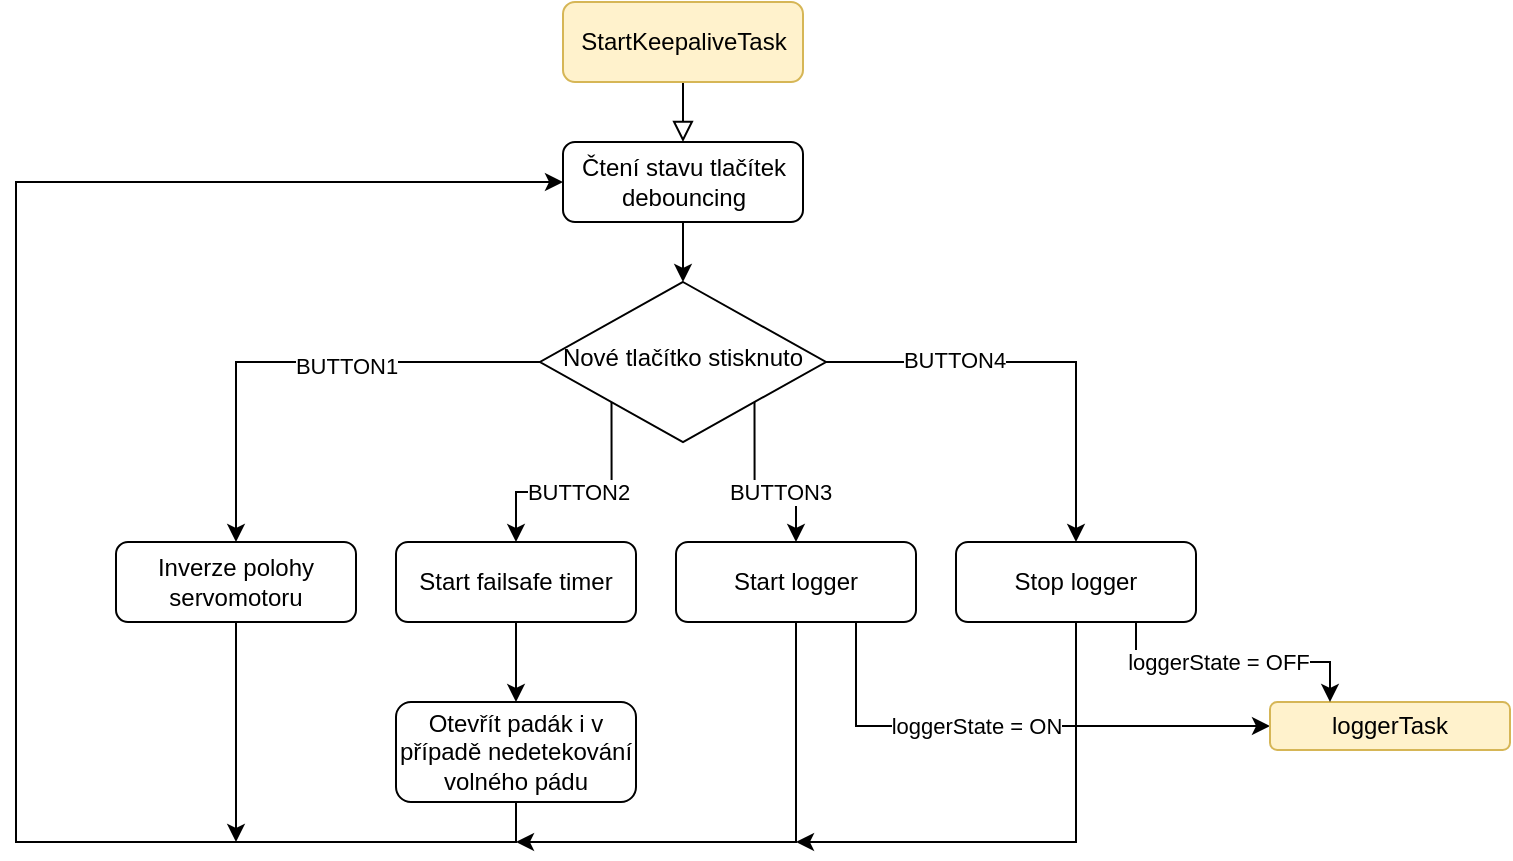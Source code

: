 <mxfile version="26.2.2" pages="8">
  <diagram id="C5RBs43oDa-KdzZeNtuy" name="KeepaliveTask">
    <mxGraphModel dx="985" dy="572" grid="1" gridSize="10" guides="1" tooltips="1" connect="1" arrows="1" fold="1" page="1" pageScale="1" pageWidth="827" pageHeight="1169" math="0" shadow="0">
      <root>
        <mxCell id="WIyWlLk6GJQsqaUBKTNV-0" />
        <mxCell id="WIyWlLk6GJQsqaUBKTNV-1" parent="WIyWlLk6GJQsqaUBKTNV-0" />
        <mxCell id="WIyWlLk6GJQsqaUBKTNV-2" value="" style="rounded=0;html=1;jettySize=auto;orthogonalLoop=1;fontSize=11;endArrow=block;endFill=0;endSize=8;strokeWidth=1;shadow=0;labelBackgroundColor=none;edgeStyle=orthogonalEdgeStyle;entryX=0.5;entryY=0;entryDx=0;entryDy=0;" parent="WIyWlLk6GJQsqaUBKTNV-1" source="WIyWlLk6GJQsqaUBKTNV-3" target="WIyWlLk6GJQsqaUBKTNV-11" edge="1">
          <mxGeometry relative="1" as="geometry">
            <mxPoint x="413.5" y="170" as="targetPoint" />
          </mxGeometry>
        </mxCell>
        <mxCell id="WIyWlLk6GJQsqaUBKTNV-3" value="StartKeepaliveTask" style="rounded=1;whiteSpace=wrap;html=1;fontSize=12;glass=0;strokeWidth=1;shadow=0;fillColor=#fff2cc;strokeColor=#d6b656;" parent="WIyWlLk6GJQsqaUBKTNV-1" vertex="1">
          <mxGeometry x="353.5" y="80" width="120" height="40" as="geometry" />
        </mxCell>
        <mxCell id="zXoIMOyuc8eWKybNlCby-1" style="edgeStyle=orthogonalEdgeStyle;rounded=0;orthogonalLoop=1;jettySize=auto;html=1;entryX=0.5;entryY=0;entryDx=0;entryDy=0;" edge="1" parent="WIyWlLk6GJQsqaUBKTNV-1" source="WIyWlLk6GJQsqaUBKTNV-11" target="zXoIMOyuc8eWKybNlCby-0">
          <mxGeometry relative="1" as="geometry" />
        </mxCell>
        <mxCell id="WIyWlLk6GJQsqaUBKTNV-11" value="Čtení stavu tlačítek&lt;div&gt;debouncing&lt;/div&gt;" style="rounded=1;whiteSpace=wrap;html=1;fontSize=12;glass=0;strokeWidth=1;shadow=0;" parent="WIyWlLk6GJQsqaUBKTNV-1" vertex="1">
          <mxGeometry x="353.5" y="150" width="120" height="40" as="geometry" />
        </mxCell>
        <mxCell id="zXoIMOyuc8eWKybNlCby-3" style="edgeStyle=orthogonalEdgeStyle;rounded=0;orthogonalLoop=1;jettySize=auto;html=1;exitX=0;exitY=0.5;exitDx=0;exitDy=0;entryX=0.5;entryY=0;entryDx=0;entryDy=0;" edge="1" parent="WIyWlLk6GJQsqaUBKTNV-1" source="zXoIMOyuc8eWKybNlCby-0" target="zXoIMOyuc8eWKybNlCby-2">
          <mxGeometry relative="1" as="geometry" />
        </mxCell>
        <mxCell id="zXoIMOyuc8eWKybNlCby-4" value="BUTTON1" style="edgeLabel;html=1;align=center;verticalAlign=middle;resizable=0;points=[];" vertex="1" connectable="0" parent="zXoIMOyuc8eWKybNlCby-3">
          <mxGeometry x="-0.197" y="2" relative="1" as="geometry">
            <mxPoint as="offset" />
          </mxGeometry>
        </mxCell>
        <mxCell id="zXoIMOyuc8eWKybNlCby-6" style="edgeStyle=orthogonalEdgeStyle;rounded=0;orthogonalLoop=1;jettySize=auto;html=1;exitX=0;exitY=1;exitDx=0;exitDy=0;entryX=0.5;entryY=0;entryDx=0;entryDy=0;" edge="1" parent="WIyWlLk6GJQsqaUBKTNV-1" source="zXoIMOyuc8eWKybNlCby-0" target="zXoIMOyuc8eWKybNlCby-5">
          <mxGeometry relative="1" as="geometry" />
        </mxCell>
        <mxCell id="zXoIMOyuc8eWKybNlCby-7" value="BUTTON2" style="edgeLabel;html=1;align=center;verticalAlign=middle;resizable=0;points=[];" vertex="1" connectable="0" parent="zXoIMOyuc8eWKybNlCby-6">
          <mxGeometry x="0.056" relative="1" as="geometry">
            <mxPoint as="offset" />
          </mxGeometry>
        </mxCell>
        <mxCell id="LwGfpBvGjsk9nYpxbM_s-2" style="edgeStyle=orthogonalEdgeStyle;rounded=0;orthogonalLoop=1;jettySize=auto;html=1;exitX=1;exitY=1;exitDx=0;exitDy=0;entryX=0.5;entryY=0;entryDx=0;entryDy=0;" edge="1" parent="WIyWlLk6GJQsqaUBKTNV-1" source="zXoIMOyuc8eWKybNlCby-0" target="zXoIMOyuc8eWKybNlCby-14">
          <mxGeometry relative="1" as="geometry" />
        </mxCell>
        <mxCell id="LwGfpBvGjsk9nYpxbM_s-3" value="BUTTON3" style="edgeLabel;html=1;align=center;verticalAlign=middle;resizable=0;points=[];" vertex="1" connectable="0" parent="LwGfpBvGjsk9nYpxbM_s-2">
          <mxGeometry x="0.258" relative="1" as="geometry">
            <mxPoint as="offset" />
          </mxGeometry>
        </mxCell>
        <mxCell id="LwGfpBvGjsk9nYpxbM_s-4" style="edgeStyle=orthogonalEdgeStyle;rounded=0;orthogonalLoop=1;jettySize=auto;html=1;exitX=1;exitY=0.5;exitDx=0;exitDy=0;" edge="1" parent="WIyWlLk6GJQsqaUBKTNV-1" source="zXoIMOyuc8eWKybNlCby-0" target="LwGfpBvGjsk9nYpxbM_s-1">
          <mxGeometry relative="1" as="geometry" />
        </mxCell>
        <mxCell id="LwGfpBvGjsk9nYpxbM_s-5" value="BUTTON4" style="edgeLabel;html=1;align=center;verticalAlign=middle;resizable=0;points=[];" vertex="1" connectable="0" parent="LwGfpBvGjsk9nYpxbM_s-4">
          <mxGeometry x="-0.405" y="1" relative="1" as="geometry">
            <mxPoint as="offset" />
          </mxGeometry>
        </mxCell>
        <mxCell id="zXoIMOyuc8eWKybNlCby-0" value="Nové tlačítko stisknuto" style="rhombus;whiteSpace=wrap;html=1;shadow=0;fontFamily=Helvetica;fontSize=12;align=center;strokeWidth=1;spacing=6;spacingTop=-4;" vertex="1" parent="WIyWlLk6GJQsqaUBKTNV-1">
          <mxGeometry x="342" y="220" width="143" height="80" as="geometry" />
        </mxCell>
        <mxCell id="LwGfpBvGjsk9nYpxbM_s-11" style="edgeStyle=orthogonalEdgeStyle;rounded=0;orthogonalLoop=1;jettySize=auto;html=1;" edge="1" parent="WIyWlLk6GJQsqaUBKTNV-1" source="zXoIMOyuc8eWKybNlCby-2">
          <mxGeometry relative="1" as="geometry">
            <mxPoint x="190" y="500" as="targetPoint" />
          </mxGeometry>
        </mxCell>
        <mxCell id="zXoIMOyuc8eWKybNlCby-2" value="Inverze polohy servomotoru" style="rounded=1;whiteSpace=wrap;html=1;fontSize=12;glass=0;strokeWidth=1;shadow=0;" vertex="1" parent="WIyWlLk6GJQsqaUBKTNV-1">
          <mxGeometry x="130" y="350" width="120" height="40" as="geometry" />
        </mxCell>
        <mxCell id="zXoIMOyuc8eWKybNlCby-9" style="edgeStyle=orthogonalEdgeStyle;rounded=0;orthogonalLoop=1;jettySize=auto;html=1;exitX=0.5;exitY=1;exitDx=0;exitDy=0;entryX=0.5;entryY=0;entryDx=0;entryDy=0;" edge="1" parent="WIyWlLk6GJQsqaUBKTNV-1" source="zXoIMOyuc8eWKybNlCby-5" target="zXoIMOyuc8eWKybNlCby-11">
          <mxGeometry relative="1" as="geometry">
            <mxPoint x="330" y="420" as="targetPoint" />
          </mxGeometry>
        </mxCell>
        <mxCell id="zXoIMOyuc8eWKybNlCby-5" value="Start failsafe timer" style="rounded=1;whiteSpace=wrap;html=1;fontSize=12;glass=0;strokeWidth=1;shadow=0;" vertex="1" parent="WIyWlLk6GJQsqaUBKTNV-1">
          <mxGeometry x="270" y="350" width="120" height="40" as="geometry" />
        </mxCell>
        <mxCell id="LwGfpBvGjsk9nYpxbM_s-10" style="edgeStyle=orthogonalEdgeStyle;rounded=0;orthogonalLoop=1;jettySize=auto;html=1;exitX=0.5;exitY=1;exitDx=0;exitDy=0;entryX=0;entryY=0.5;entryDx=0;entryDy=0;" edge="1" parent="WIyWlLk6GJQsqaUBKTNV-1" source="zXoIMOyuc8eWKybNlCby-11" target="WIyWlLk6GJQsqaUBKTNV-11">
          <mxGeometry relative="1" as="geometry">
            <mxPoint x="100" y="190" as="targetPoint" />
            <Array as="points">
              <mxPoint x="330" y="500" />
              <mxPoint x="80" y="500" />
              <mxPoint x="80" y="170" />
            </Array>
          </mxGeometry>
        </mxCell>
        <mxCell id="zXoIMOyuc8eWKybNlCby-11" value="Otevřít padák i v případě nedetekování volného pádu" style="rounded=1;whiteSpace=wrap;html=1;fontSize=12;glass=0;strokeWidth=1;shadow=0;" vertex="1" parent="WIyWlLk6GJQsqaUBKTNV-1">
          <mxGeometry x="270" y="430" width="120" height="50" as="geometry" />
        </mxCell>
        <mxCell id="LwGfpBvGjsk9nYpxbM_s-6" style="edgeStyle=orthogonalEdgeStyle;rounded=0;orthogonalLoop=1;jettySize=auto;html=1;exitX=0.75;exitY=1;exitDx=0;exitDy=0;entryX=0;entryY=0.5;entryDx=0;entryDy=0;" edge="1" parent="WIyWlLk6GJQsqaUBKTNV-1" source="zXoIMOyuc8eWKybNlCby-14" target="LwGfpBvGjsk9nYpxbM_s-0">
          <mxGeometry relative="1" as="geometry" />
        </mxCell>
        <mxCell id="LwGfpBvGjsk9nYpxbM_s-7" value="loggerState = ON" style="edgeLabel;html=1;align=center;verticalAlign=middle;resizable=0;points=[];" vertex="1" connectable="0" parent="LwGfpBvGjsk9nYpxbM_s-6">
          <mxGeometry x="0.342" y="1" relative="1" as="geometry">
            <mxPoint x="-62" y="1" as="offset" />
          </mxGeometry>
        </mxCell>
        <mxCell id="LwGfpBvGjsk9nYpxbM_s-12" style="edgeStyle=orthogonalEdgeStyle;rounded=0;orthogonalLoop=1;jettySize=auto;html=1;" edge="1" parent="WIyWlLk6GJQsqaUBKTNV-1" source="zXoIMOyuc8eWKybNlCby-14">
          <mxGeometry relative="1" as="geometry">
            <mxPoint x="330" y="500" as="targetPoint" />
            <Array as="points">
              <mxPoint x="470" y="500" />
            </Array>
          </mxGeometry>
        </mxCell>
        <mxCell id="zXoIMOyuc8eWKybNlCby-14" value="Start logger" style="rounded=1;whiteSpace=wrap;html=1;fontSize=12;glass=0;strokeWidth=1;shadow=0;" vertex="1" parent="WIyWlLk6GJQsqaUBKTNV-1">
          <mxGeometry x="410" y="350" width="120" height="40" as="geometry" />
        </mxCell>
        <mxCell id="LwGfpBvGjsk9nYpxbM_s-0" value="loggerTask" style="rounded=1;whiteSpace=wrap;html=1;fontSize=12;glass=0;strokeWidth=1;shadow=0;fillColor=#fff2cc;strokeColor=#d6b656;" vertex="1" parent="WIyWlLk6GJQsqaUBKTNV-1">
          <mxGeometry x="707" y="430" width="120" height="24" as="geometry" />
        </mxCell>
        <mxCell id="LwGfpBvGjsk9nYpxbM_s-8" style="edgeStyle=orthogonalEdgeStyle;rounded=0;orthogonalLoop=1;jettySize=auto;html=1;exitX=0.75;exitY=1;exitDx=0;exitDy=0;entryX=0.25;entryY=0;entryDx=0;entryDy=0;" edge="1" parent="WIyWlLk6GJQsqaUBKTNV-1" source="LwGfpBvGjsk9nYpxbM_s-1" target="LwGfpBvGjsk9nYpxbM_s-0">
          <mxGeometry relative="1" as="geometry" />
        </mxCell>
        <mxCell id="LwGfpBvGjsk9nYpxbM_s-9" value="loggerState = OFF" style="edgeLabel;html=1;align=center;verticalAlign=middle;resizable=0;points=[];" vertex="1" connectable="0" parent="LwGfpBvGjsk9nYpxbM_s-8">
          <mxGeometry x="-0.118" relative="1" as="geometry">
            <mxPoint as="offset" />
          </mxGeometry>
        </mxCell>
        <mxCell id="LwGfpBvGjsk9nYpxbM_s-13" style="edgeStyle=orthogonalEdgeStyle;rounded=0;orthogonalLoop=1;jettySize=auto;html=1;" edge="1" parent="WIyWlLk6GJQsqaUBKTNV-1" source="LwGfpBvGjsk9nYpxbM_s-1">
          <mxGeometry relative="1" as="geometry">
            <mxPoint x="470" y="500" as="targetPoint" />
            <Array as="points">
              <mxPoint x="610" y="500" />
            </Array>
          </mxGeometry>
        </mxCell>
        <mxCell id="LwGfpBvGjsk9nYpxbM_s-1" value="Stop logger" style="rounded=1;whiteSpace=wrap;html=1;fontSize=12;glass=0;strokeWidth=1;shadow=0;" vertex="1" parent="WIyWlLk6GJQsqaUBKTNV-1">
          <mxGeometry x="550" y="350" width="120" height="40" as="geometry" />
        </mxCell>
      </root>
    </mxGraphModel>
  </diagram>
  <diagram id="ucUdtKvbPNNOkaVsHXTh" name="HubTask">
    <mxGraphModel dx="827" dy="481" grid="1" gridSize="10" guides="1" tooltips="1" connect="1" arrows="1" fold="1" page="1" pageScale="1" pageWidth="827" pageHeight="1169" math="0" shadow="0">
      <root>
        <mxCell id="0" />
        <mxCell id="1" parent="0" />
        <mxCell id="9ZZQQHcm4yrNFa3EUmu--1" value="" style="rounded=0;html=1;jettySize=auto;orthogonalLoop=1;fontSize=11;endArrow=block;endFill=0;endSize=8;strokeWidth=1;shadow=0;labelBackgroundColor=none;edgeStyle=orthogonalEdgeStyle;entryX=0.5;entryY=0;entryDx=0;entryDy=0;" parent="1" source="9ZZQQHcm4yrNFa3EUmu--2" target="9ZZQQHcm4yrNFa3EUmu--3" edge="1">
          <mxGeometry relative="1" as="geometry">
            <mxPoint x="220" y="170" as="targetPoint" />
            <Array as="points">
              <mxPoint x="220" y="140" />
            </Array>
          </mxGeometry>
        </mxCell>
        <mxCell id="9ZZQQHcm4yrNFa3EUmu--2" value="StartHubTask" style="rounded=1;whiteSpace=wrap;html=1;fontSize=12;glass=0;strokeWidth=1;shadow=0;fillColor=#fff2cc;strokeColor=#d6b656;" parent="1" vertex="1">
          <mxGeometry x="160" y="80" width="120" height="40" as="geometry" />
        </mxCell>
        <mxCell id="9ZZQQHcm4yrNFa3EUmu--3" value="Reset&amp;nbsp;USB2514B" style="rounded=1;whiteSpace=wrap;html=1;fontSize=12;glass=0;strokeWidth=1;shadow=0;fontFamily=Helvetica;" parent="1" vertex="1">
          <mxGeometry x="160" y="140" width="120" height="20" as="geometry" />
        </mxCell>
        <mxCell id="9ZZQQHcm4yrNFa3EUmu--8" value="" style="rounded=0;html=1;jettySize=auto;orthogonalLoop=1;fontSize=11;endArrow=block;endFill=0;endSize=8;strokeWidth=1;shadow=0;labelBackgroundColor=none;edgeStyle=orthogonalEdgeStyle;entryX=0.5;entryY=0;entryDx=0;entryDy=0;exitX=0.5;exitY=1;exitDx=0;exitDy=0;" parent="1" source="9ZZQQHcm4yrNFa3EUmu--3" target="9ZZQQHcm4yrNFa3EUmu--9" edge="1">
          <mxGeometry relative="1" as="geometry">
            <mxPoint x="220" y="240" as="targetPoint" />
            <mxPoint x="220" y="190" as="sourcePoint" />
          </mxGeometry>
        </mxCell>
        <mxCell id="9ZZQQHcm4yrNFa3EUmu--9" value="Konfigurace VID, PID, porty, napájení" style="rounded=1;whiteSpace=wrap;html=1;fontSize=12;glass=0;strokeWidth=1;shadow=0;" parent="1" vertex="1">
          <mxGeometry x="160" y="180" width="120" height="40" as="geometry" />
        </mxCell>
        <mxCell id="9ZZQQHcm4yrNFa3EUmu--10" value="" style="rounded=0;html=1;jettySize=auto;orthogonalLoop=1;fontSize=11;endArrow=block;endFill=0;endSize=8;strokeWidth=1;shadow=0;labelBackgroundColor=none;edgeStyle=orthogonalEdgeStyle;entryX=0.5;entryY=0;entryDx=0;entryDy=0;exitX=0.5;exitY=1;exitDx=0;exitDy=0;" parent="1" source="9ZZQQHcm4yrNFa3EUmu--9" target="9ZZQQHcm4yrNFa3EUmu--11" edge="1">
          <mxGeometry relative="1" as="geometry">
            <mxPoint x="220" y="310" as="targetPoint" />
            <mxPoint x="210" y="270" as="sourcePoint" />
          </mxGeometry>
        </mxCell>
        <mxCell id="9ZZQQHcm4yrNFa3EUmu--11" value="USB_ATTACH" style="rounded=1;whiteSpace=wrap;html=1;fontSize=12;glass=0;strokeWidth=1;shadow=0;" parent="1" vertex="1">
          <mxGeometry x="160" y="240" width="120" height="20" as="geometry" />
        </mxCell>
      </root>
    </mxGraphModel>
  </diagram>
  <diagram id="ZbPNHWC2CUMZ7Jcg-B00" name="PowerTask">
    <mxGraphModel dx="2068" dy="1202" grid="1" gridSize="10" guides="1" tooltips="1" connect="1" arrows="1" fold="1" page="1" pageScale="1" pageWidth="827" pageHeight="1169" math="0" shadow="0">
      <root>
        <mxCell id="0" />
        <mxCell id="1" parent="0" />
        <mxCell id="qd5t5PDXwqZLrLWKUn9T-1" value="" style="rounded=0;html=1;jettySize=auto;orthogonalLoop=1;fontSize=11;endArrow=block;endFill=0;endSize=8;strokeWidth=1;shadow=0;labelBackgroundColor=none;edgeStyle=orthogonalEdgeStyle;entryX=0.5;entryY=0;entryDx=0;entryDy=0;" parent="1" source="qd5t5PDXwqZLrLWKUn9T-2" target="qd5t5PDXwqZLrLWKUn9T-3" edge="1">
          <mxGeometry relative="1" as="geometry">
            <mxPoint x="220" y="170" as="targetPoint" />
            <Array as="points">
              <mxPoint x="220" y="140" />
            </Array>
          </mxGeometry>
        </mxCell>
        <mxCell id="qd5t5PDXwqZLrLWKUn9T-2" value="StartPowerTask" style="rounded=1;whiteSpace=wrap;html=1;fontSize=12;glass=0;strokeWidth=1;shadow=0;fillColor=#fff2cc;strokeColor=#d6b656;" parent="1" vertex="1">
          <mxGeometry x="160" y="80" width="120" height="40" as="geometry" />
        </mxCell>
        <mxCell id="qd5t5PDXwqZLrLWKUn9T-3" value="Inicializace ADC DMA" style="rounded=1;whiteSpace=wrap;html=1;fontSize=12;glass=0;strokeWidth=1;shadow=0;fontFamily=Helvetica;" parent="1" vertex="1">
          <mxGeometry x="160" y="140" width="120" height="20" as="geometry" />
        </mxCell>
        <mxCell id="qd5t5PDXwqZLrLWKUn9T-4" value="" style="rounded=0;html=1;jettySize=auto;orthogonalLoop=1;fontSize=11;endArrow=block;endFill=0;endSize=8;strokeWidth=1;shadow=0;labelBackgroundColor=none;edgeStyle=orthogonalEdgeStyle;entryX=0.5;entryY=0;entryDx=0;entryDy=0;exitX=0.5;exitY=1;exitDx=0;exitDy=0;" parent="1" source="qd5t5PDXwqZLrLWKUn9T-3" target="qd5t5PDXwqZLrLWKUn9T-5" edge="1">
          <mxGeometry relative="1" as="geometry">
            <mxPoint x="220" y="240" as="targetPoint" />
            <mxPoint x="220" y="190" as="sourcePoint" />
          </mxGeometry>
        </mxCell>
        <mxCell id="qd5t5PDXwqZLrLWKUn9T-5" value="Uložení ADC hodnot" style="rounded=1;whiteSpace=wrap;html=1;fontSize=12;glass=0;strokeWidth=1;shadow=0;" parent="1" vertex="1">
          <mxGeometry x="160" y="180" width="120" height="20" as="geometry" />
        </mxCell>
        <mxCell id="qd5t5PDXwqZLrLWKUn9T-6" value="" style="rounded=0;html=1;jettySize=auto;orthogonalLoop=1;fontSize=11;endArrow=block;endFill=0;endSize=8;strokeWidth=1;shadow=0;labelBackgroundColor=none;edgeStyle=orthogonalEdgeStyle;entryX=0.5;entryY=0;entryDx=0;entryDy=0;exitX=0.5;exitY=1;exitDx=0;exitDy=0;" parent="1" source="qd5t5PDXwqZLrLWKUn9T-5" target="qd5t5PDXwqZLrLWKUn9T-7" edge="1">
          <mxGeometry relative="1" as="geometry">
            <mxPoint x="220" y="310" as="targetPoint" />
            <mxPoint x="210" y="270" as="sourcePoint" />
          </mxGeometry>
        </mxCell>
        <mxCell id="qd5t5PDXwqZLrLWKUn9T-7" value="Přepočet na fyzikální jednotky" style="rounded=1;whiteSpace=wrap;html=1;fontSize=12;glass=0;strokeWidth=1;shadow=0;" parent="1" vertex="1">
          <mxGeometry x="160" y="220" width="120" height="30" as="geometry" />
        </mxCell>
        <mxCell id="qd5t5PDXwqZLrLWKUn9T-10" value="" style="rounded=0;html=1;jettySize=auto;orthogonalLoop=1;fontSize=11;endArrow=block;endFill=0;endSize=8;strokeWidth=1;shadow=0;labelBackgroundColor=none;edgeStyle=orthogonalEdgeStyle;entryX=0.5;entryY=0;entryDx=0;entryDy=0;" parent="1" target="qyGDNY_KHpu4C1Kd26e8-1" edge="1">
          <mxGeometry relative="1" as="geometry">
            <mxPoint x="220" y="270" as="targetPoint" />
            <mxPoint x="220" y="250" as="sourcePoint" />
          </mxGeometry>
        </mxCell>
        <mxCell id="qd5t5PDXwqZLrLWKUn9T-12" value="IIR filtr &lt;br&gt;napětí&amp;nbsp;&lt;br&gt;baterie" style="rhombus;whiteSpace=wrap;html=1;shadow=0;fontFamily=Helvetica;fontSize=12;align=center;strokeWidth=1;spacing=6;spacingTop=-4;" parent="1" vertex="1">
          <mxGeometry x="170" y="310" width="100" height="80" as="geometry" />
        </mxCell>
        <mxCell id="qd5t5PDXwqZLrLWKUn9T-13" value="" style="rounded=0;html=1;jettySize=auto;orthogonalLoop=1;fontSize=11;endArrow=block;endFill=0;endSize=8;strokeWidth=1;shadow=0;labelBackgroundColor=none;edgeStyle=orthogonalEdgeStyle;entryX=0;entryY=0.5;entryDx=0;entryDy=0;exitX=0;exitY=0.5;exitDx=0;exitDy=0;" parent="1" source="qd5t5PDXwqZLrLWKUn9T-12" target="qd5t5PDXwqZLrLWKUn9T-3" edge="1">
          <mxGeometry relative="1" as="geometry">
            <mxPoint x="160" y="170" as="targetPoint" />
            <mxPoint x="150" y="350" as="sourcePoint" />
            <Array as="points">
              <mxPoint x="120" y="350" />
              <mxPoint x="120" y="150" />
            </Array>
          </mxGeometry>
        </mxCell>
        <mxCell id="qd5t5PDXwqZLrLWKUn9T-14" value="&amp;gt;3,5V" style="edgeLabel;html=1;align=center;verticalAlign=middle;resizable=0;points=[];" parent="qd5t5PDXwqZLrLWKUn9T-13" vertex="1" connectable="0">
          <mxGeometry x="-0.851" y="-1" relative="1" as="geometry">
            <mxPoint y="-9" as="offset" />
          </mxGeometry>
        </mxCell>
        <mxCell id="qd5t5PDXwqZLrLWKUn9T-15" value="" style="rounded=0;html=1;jettySize=auto;orthogonalLoop=1;fontSize=11;endArrow=block;endFill=0;endSize=8;strokeWidth=1;shadow=0;labelBackgroundColor=none;edgeStyle=orthogonalEdgeStyle;exitX=0.5;exitY=1;exitDx=0;exitDy=0;entryX=0.5;entryY=0;entryDx=0;entryDy=0;" parent="1" source="qd5t5PDXwqZLrLWKUn9T-12" target="qd5t5PDXwqZLrLWKUn9T-16" edge="1">
          <mxGeometry relative="1" as="geometry">
            <mxPoint x="220" y="420" as="targetPoint" />
            <mxPoint x="240" y="310" as="sourcePoint" />
          </mxGeometry>
        </mxCell>
        <mxCell id="qd5t5PDXwqZLrLWKUn9T-17" value="&amp;lt;3,5V" style="edgeLabel;html=1;align=center;verticalAlign=middle;resizable=0;points=[];" parent="qd5t5PDXwqZLrLWKUn9T-15" vertex="1" connectable="0">
          <mxGeometry x="-0.286" y="1" relative="1" as="geometry">
            <mxPoint x="19" as="offset" />
          </mxGeometry>
        </mxCell>
        <mxCell id="qd5t5PDXwqZLrLWKUn9T-16" value="Odpojení napájení" style="rounded=1;whiteSpace=wrap;html=1;fontSize=12;glass=0;strokeWidth=1;shadow=0;" parent="1" vertex="1">
          <mxGeometry x="160" y="420" width="120" height="20" as="geometry" />
        </mxCell>
        <mxCell id="qyGDNY_KHpu4C1Kd26e8-1" value="Uložení GUI statistik" style="rounded=1;whiteSpace=wrap;html=1;fontSize=12;glass=0;strokeWidth=1;shadow=0;" parent="1" vertex="1">
          <mxGeometry x="160" y="270" width="120" height="20" as="geometry" />
        </mxCell>
        <mxCell id="qyGDNY_KHpu4C1Kd26e8-3" value="" style="rounded=0;html=1;jettySize=auto;orthogonalLoop=1;fontSize=11;endArrow=block;endFill=0;endSize=8;strokeWidth=1;shadow=0;labelBackgroundColor=none;edgeStyle=orthogonalEdgeStyle;entryX=0.5;entryY=0;entryDx=0;entryDy=0;exitX=0.5;exitY=1;exitDx=0;exitDy=0;" parent="1" source="qyGDNY_KHpu4C1Kd26e8-1" target="qd5t5PDXwqZLrLWKUn9T-12" edge="1">
          <mxGeometry relative="1" as="geometry">
            <mxPoint x="230" y="280" as="targetPoint" />
            <mxPoint x="230" y="260" as="sourcePoint" />
          </mxGeometry>
        </mxCell>
      </root>
    </mxGraphModel>
  </diagram>
  <diagram name="LsmTask" id="N92R-dceSnTB6qoz1kQp">
    <mxGraphModel dx="985" dy="572" grid="1" gridSize="10" guides="1" tooltips="1" connect="1" arrows="1" fold="1" page="1" pageScale="1" pageWidth="827" pageHeight="1169" math="0" shadow="0">
      <root>
        <mxCell id="jsYXYs21CHqa7QGx6A7L-0" />
        <mxCell id="jsYXYs21CHqa7QGx6A7L-1" parent="jsYXYs21CHqa7QGx6A7L-0" />
        <mxCell id="jsYXYs21CHqa7QGx6A7L-2" value="" style="rounded=0;html=1;jettySize=auto;orthogonalLoop=1;fontSize=11;endArrow=block;endFill=0;endSize=8;strokeWidth=1;shadow=0;labelBackgroundColor=none;edgeStyle=orthogonalEdgeStyle;entryX=0.5;entryY=0;entryDx=0;entryDy=0;" parent="jsYXYs21CHqa7QGx6A7L-1" source="jsYXYs21CHqa7QGx6A7L-3" target="jsYXYs21CHqa7QGx6A7L-4" edge="1">
          <mxGeometry relative="1" as="geometry">
            <mxPoint x="340" y="210" as="targetPoint" />
            <Array as="points">
              <mxPoint x="340" y="180" />
            </Array>
          </mxGeometry>
        </mxCell>
        <mxCell id="jsYXYs21CHqa7QGx6A7L-3" value="StartLsmTask" style="rounded=1;whiteSpace=wrap;html=1;fontSize=12;glass=0;strokeWidth=1;shadow=0;fillColor=#fff2cc;strokeColor=#d6b656;" parent="jsYXYs21CHqa7QGx6A7L-1" vertex="1">
          <mxGeometry x="280" y="120" width="120" height="40" as="geometry" />
        </mxCell>
        <mxCell id="pHMnqsejT17B0JevDS74-3" style="edgeStyle=orthogonalEdgeStyle;rounded=0;orthogonalLoop=1;jettySize=auto;html=1;exitX=0.5;exitY=1;exitDx=0;exitDy=0;entryX=0.5;entryY=0;entryDx=0;entryDy=0;" edge="1" parent="jsYXYs21CHqa7QGx6A7L-1" source="jsYXYs21CHqa7QGx6A7L-4" target="pHMnqsejT17B0JevDS74-1">
          <mxGeometry relative="1" as="geometry" />
        </mxCell>
        <mxCell id="jsYXYs21CHqa7QGx6A7L-4" value="Inicializace LSM303" style="rounded=1;whiteSpace=wrap;html=1;fontSize=12;glass=0;strokeWidth=1;shadow=0;fontFamily=Helvetica;" parent="jsYXYs21CHqa7QGx6A7L-1" vertex="1">
          <mxGeometry x="280" y="180" width="120" height="20" as="geometry" />
        </mxCell>
        <mxCell id="ioCwiMggKOSfTDHAr74E-7" style="edgeStyle=orthogonalEdgeStyle;rounded=0;orthogonalLoop=1;jettySize=auto;html=1;entryX=0.5;entryY=0;entryDx=0;entryDy=0;shadow=0;strokeColor=default;strokeWidth=1;align=center;verticalAlign=middle;fontFamily=Helvetica;fontSize=11;fontColor=default;labelBackgroundColor=none;endArrow=block;endFill=0;endSize=8;" parent="jsYXYs21CHqa7QGx6A7L-1" source="ioCwiMggKOSfTDHAr74E-0" target="ioCwiMggKOSfTDHAr74E-6" edge="1">
          <mxGeometry relative="1" as="geometry">
            <Array as="points">
              <mxPoint x="340" y="280" />
              <mxPoint x="340" y="280" />
            </Array>
          </mxGeometry>
        </mxCell>
        <mxCell id="ioCwiMggKOSfTDHAr74E-0" value="Čekání na dataReady" style="rounded=1;whiteSpace=wrap;html=1;fontSize=12;glass=0;strokeWidth=1;shadow=0;fontFamily=Helvetica;" parent="jsYXYs21CHqa7QGx6A7L-1" vertex="1">
          <mxGeometry x="280" y="260" width="120" height="20" as="geometry" />
        </mxCell>
        <mxCell id="ioCwiMggKOSfTDHAr74E-9" style="edgeStyle=orthogonalEdgeStyle;rounded=0;orthogonalLoop=1;jettySize=auto;html=1;entryX=0.5;entryY=0;entryDx=0;entryDy=0;shadow=0;strokeColor=default;strokeWidth=1;align=center;verticalAlign=middle;fontFamily=Helvetica;fontSize=11;fontColor=default;labelBackgroundColor=none;endArrow=block;endFill=0;endSize=8;" parent="jsYXYs21CHqa7QGx6A7L-1" source="ioCwiMggKOSfTDHAr74E-6" target="ioCwiMggKOSfTDHAr74E-8" edge="1">
          <mxGeometry relative="1" as="geometry">
            <Array as="points">
              <mxPoint x="340" y="340" />
              <mxPoint x="340" y="340" />
            </Array>
          </mxGeometry>
        </mxCell>
        <mxCell id="ioCwiMggKOSfTDHAr74E-6" value="Přepočet dat do fyzikálních jednotek" style="rounded=1;whiteSpace=wrap;html=1;fontSize=12;glass=0;strokeWidth=1;shadow=0;fontFamily=Helvetica;" parent="jsYXYs21CHqa7QGx6A7L-1" vertex="1">
          <mxGeometry x="280" y="300" width="120" height="30" as="geometry" />
        </mxCell>
        <mxCell id="ioCwiMggKOSfTDHAr74E-10" style="edgeStyle=orthogonalEdgeStyle;rounded=0;orthogonalLoop=1;jettySize=auto;html=1;shadow=0;strokeColor=default;strokeWidth=1;align=center;verticalAlign=middle;fontFamily=Helvetica;fontSize=11;fontColor=default;labelBackgroundColor=none;endArrow=block;endFill=0;shape=flexArrow;entryX=0;entryY=0.5;entryDx=0;entryDy=0;" parent="jsYXYs21CHqa7QGx6A7L-1" source="ioCwiMggKOSfTDHAr74E-8" target="p3-IMholyK1FQ8p68zha-3" edge="1">
          <mxGeometry relative="1" as="geometry">
            <mxPoint x="480" y="365" as="targetPoint" />
          </mxGeometry>
        </mxCell>
        <mxCell id="ioCwiMggKOSfTDHAr74E-11" value="lsmQueue" style="edgeLabel;html=1;align=center;verticalAlign=middle;resizable=0;points=[];fontFamily=Helvetica;fontSize=11;fontColor=default;labelBackgroundColor=none;" parent="ioCwiMggKOSfTDHAr74E-10" vertex="1" connectable="0">
          <mxGeometry x="-0.245" relative="1" as="geometry">
            <mxPoint y="-15" as="offset" />
          </mxGeometry>
        </mxCell>
        <mxCell id="ioCwiMggKOSfTDHAr74E-8" value="Odeslání zaznamenaných dat" style="rounded=1;whiteSpace=wrap;html=1;fontSize=12;glass=0;strokeWidth=1;shadow=0;fontFamily=Helvetica;" parent="jsYXYs21CHqa7QGx6A7L-1" vertex="1">
          <mxGeometry x="280" y="350" width="120" height="30" as="geometry" />
        </mxCell>
        <mxCell id="p3-IMholyK1FQ8p68zha-2" style="edgeStyle=orthogonalEdgeStyle;rounded=0;orthogonalLoop=1;jettySize=auto;html=1;entryX=0;entryY=0.5;entryDx=0;entryDy=0;shadow=0;strokeColor=default;strokeWidth=1;align=center;verticalAlign=middle;fontFamily=Helvetica;fontSize=11;fontColor=default;labelBackgroundColor=none;endArrow=block;endFill=0;endSize=8;exitX=0.5;exitY=1;exitDx=0;exitDy=0;" parent="jsYXYs21CHqa7QGx6A7L-1" source="ioCwiMggKOSfTDHAr74E-8" target="pHMnqsejT17B0JevDS74-1" edge="1">
          <mxGeometry relative="1" as="geometry">
            <Array as="points">
              <mxPoint x="340" y="410" />
              <mxPoint x="260" y="410" />
              <mxPoint x="260" y="230" />
            </Array>
            <mxPoint x="280" y="410" as="sourcePoint" />
          </mxGeometry>
        </mxCell>
        <mxCell id="p3-IMholyK1FQ8p68zha-3" value="mpuTask" style="rounded=1;whiteSpace=wrap;html=1;fontSize=12;glass=0;strokeWidth=1;shadow=0;fillColor=#fff2cc;strokeColor=#d6b656;" parent="jsYXYs21CHqa7QGx6A7L-1" vertex="1">
          <mxGeometry x="490" y="345" width="120" height="40" as="geometry" />
        </mxCell>
        <mxCell id="pHMnqsejT17B0JevDS74-4" style="edgeStyle=orthogonalEdgeStyle;rounded=0;orthogonalLoop=1;jettySize=auto;html=1;exitX=0.5;exitY=1;exitDx=0;exitDy=0;" edge="1" parent="jsYXYs21CHqa7QGx6A7L-1" source="pHMnqsejT17B0JevDS74-1" target="ioCwiMggKOSfTDHAr74E-0">
          <mxGeometry relative="1" as="geometry" />
        </mxCell>
        <mxCell id="pHMnqsejT17B0JevDS74-1" value="Čekání na I2C mutex" style="rounded=1;whiteSpace=wrap;html=1;fontSize=12;glass=0;strokeWidth=1;shadow=0;fontFamily=Helvetica;" vertex="1" parent="jsYXYs21CHqa7QGx6A7L-1">
          <mxGeometry x="280" y="220" width="120" height="20" as="geometry" />
        </mxCell>
      </root>
    </mxGraphModel>
  </diagram>
  <diagram name="bmpTask" id="ResxyW9x5Gh87bPYoPCV">
    <mxGraphModel dx="1182" dy="687" grid="1" gridSize="10" guides="1" tooltips="1" connect="1" arrows="1" fold="1" page="1" pageScale="1" pageWidth="827" pageHeight="1169" math="0" shadow="0">
      <root>
        <mxCell id="eYiT4ySwV138M8RZw6sM-0" />
        <mxCell id="eYiT4ySwV138M8RZw6sM-1" parent="eYiT4ySwV138M8RZw6sM-0" />
        <mxCell id="eYiT4ySwV138M8RZw6sM-2" value="" style="rounded=0;html=1;jettySize=auto;orthogonalLoop=1;fontSize=11;endArrow=block;endFill=0;endSize=8;strokeWidth=1;shadow=0;labelBackgroundColor=none;edgeStyle=orthogonalEdgeStyle;entryX=0.5;entryY=0;entryDx=0;entryDy=0;" edge="1" parent="eYiT4ySwV138M8RZw6sM-1" source="eYiT4ySwV138M8RZw6sM-3" target="eYiT4ySwV138M8RZw6sM-5">
          <mxGeometry relative="1" as="geometry">
            <mxPoint x="340" y="210" as="targetPoint" />
            <Array as="points">
              <mxPoint x="340" y="180" />
            </Array>
          </mxGeometry>
        </mxCell>
        <mxCell id="eYiT4ySwV138M8RZw6sM-3" value="StartBmpTask" style="rounded=1;whiteSpace=wrap;html=1;fontSize=12;glass=0;strokeWidth=1;shadow=0;fillColor=#fff2cc;strokeColor=#d6b656;" vertex="1" parent="eYiT4ySwV138M8RZw6sM-1">
          <mxGeometry x="280" y="120" width="120" height="40" as="geometry" />
        </mxCell>
        <mxCell id="eYiT4ySwV138M8RZw6sM-4" style="edgeStyle=orthogonalEdgeStyle;rounded=0;orthogonalLoop=1;jettySize=auto;html=1;exitX=0.5;exitY=1;exitDx=0;exitDy=0;entryX=0.5;entryY=0;entryDx=0;entryDy=0;" edge="1" parent="eYiT4ySwV138M8RZw6sM-1" source="eYiT4ySwV138M8RZw6sM-5" target="eYiT4ySwV138M8RZw6sM-16">
          <mxGeometry relative="1" as="geometry" />
        </mxCell>
        <mxCell id="eYiT4ySwV138M8RZw6sM-5" value="Inicializace BMP280" style="rounded=1;whiteSpace=wrap;html=1;fontSize=12;glass=0;strokeWidth=1;shadow=0;fontFamily=Helvetica;" vertex="1" parent="eYiT4ySwV138M8RZw6sM-1">
          <mxGeometry x="280" y="180" width="120" height="20" as="geometry" />
        </mxCell>
        <mxCell id="eYiT4ySwV138M8RZw6sM-6" style="edgeStyle=orthogonalEdgeStyle;rounded=0;orthogonalLoop=1;jettySize=auto;html=1;entryX=0.5;entryY=0;entryDx=0;entryDy=0;shadow=0;strokeColor=default;strokeWidth=1;align=center;verticalAlign=middle;fontFamily=Helvetica;fontSize=11;fontColor=default;labelBackgroundColor=none;endArrow=block;endFill=0;endSize=8;" edge="1" parent="eYiT4ySwV138M8RZw6sM-1" source="eYiT4ySwV138M8RZw6sM-7" target="eYiT4ySwV138M8RZw6sM-9">
          <mxGeometry relative="1" as="geometry">
            <Array as="points">
              <mxPoint x="340" y="280" />
              <mxPoint x="340" y="280" />
            </Array>
          </mxGeometry>
        </mxCell>
        <mxCell id="eYiT4ySwV138M8RZw6sM-7" value="Čekání na dataReady" style="rounded=1;whiteSpace=wrap;html=1;fontSize=12;glass=0;strokeWidth=1;shadow=0;fontFamily=Helvetica;" vertex="1" parent="eYiT4ySwV138M8RZw6sM-1">
          <mxGeometry x="280" y="260" width="120" height="20" as="geometry" />
        </mxCell>
        <mxCell id="eYiT4ySwV138M8RZw6sM-8" style="edgeStyle=orthogonalEdgeStyle;rounded=0;orthogonalLoop=1;jettySize=auto;html=1;entryX=0.5;entryY=0;entryDx=0;entryDy=0;shadow=0;strokeColor=default;strokeWidth=1;align=center;verticalAlign=middle;fontFamily=Helvetica;fontSize=11;fontColor=default;labelBackgroundColor=none;endArrow=block;endFill=0;endSize=8;" edge="1" parent="eYiT4ySwV138M8RZw6sM-1" source="eYiT4ySwV138M8RZw6sM-9" target="eYiT4ySwV138M8RZw6sM-12">
          <mxGeometry relative="1" as="geometry">
            <Array as="points">
              <mxPoint x="340" y="340" />
              <mxPoint x="340" y="340" />
            </Array>
          </mxGeometry>
        </mxCell>
        <mxCell id="eYiT4ySwV138M8RZw6sM-9" value="Přepočet dat do fyzikálních jednotek" style="rounded=1;whiteSpace=wrap;html=1;fontSize=12;glass=0;strokeWidth=1;shadow=0;fontFamily=Helvetica;" vertex="1" parent="eYiT4ySwV138M8RZw6sM-1">
          <mxGeometry x="280" y="300" width="120" height="30" as="geometry" />
        </mxCell>
        <mxCell id="eYiT4ySwV138M8RZw6sM-10" style="edgeStyle=orthogonalEdgeStyle;rounded=0;orthogonalLoop=1;jettySize=auto;html=1;shadow=0;strokeColor=default;strokeWidth=1;align=center;verticalAlign=middle;fontFamily=Helvetica;fontSize=11;fontColor=default;labelBackgroundColor=none;endArrow=block;endFill=0;shape=flexArrow;entryX=0;entryY=0.5;entryDx=0;entryDy=0;" edge="1" parent="eYiT4ySwV138M8RZw6sM-1" source="eYiT4ySwV138M8RZw6sM-12" target="eYiT4ySwV138M8RZw6sM-14">
          <mxGeometry relative="1" as="geometry">
            <mxPoint x="480" y="365" as="targetPoint" />
          </mxGeometry>
        </mxCell>
        <mxCell id="eYiT4ySwV138M8RZw6sM-11" value="bmpQueue" style="edgeLabel;html=1;align=center;verticalAlign=middle;resizable=0;points=[];fontFamily=Helvetica;fontSize=11;fontColor=default;labelBackgroundColor=none;" vertex="1" connectable="0" parent="eYiT4ySwV138M8RZw6sM-10">
          <mxGeometry x="-0.245" relative="1" as="geometry">
            <mxPoint y="-15" as="offset" />
          </mxGeometry>
        </mxCell>
        <mxCell id="eYiT4ySwV138M8RZw6sM-12" value="Odeslání zaznamenaných dat" style="rounded=1;whiteSpace=wrap;html=1;fontSize=12;glass=0;strokeWidth=1;shadow=0;fontFamily=Helvetica;" vertex="1" parent="eYiT4ySwV138M8RZw6sM-1">
          <mxGeometry x="280" y="350" width="120" height="30" as="geometry" />
        </mxCell>
        <mxCell id="eYiT4ySwV138M8RZw6sM-13" style="edgeStyle=orthogonalEdgeStyle;rounded=0;orthogonalLoop=1;jettySize=auto;html=1;entryX=0;entryY=0.5;entryDx=0;entryDy=0;shadow=0;strokeColor=default;strokeWidth=1;align=center;verticalAlign=middle;fontFamily=Helvetica;fontSize=11;fontColor=default;labelBackgroundColor=none;endArrow=block;endFill=0;endSize=8;exitX=0.5;exitY=1;exitDx=0;exitDy=0;" edge="1" parent="eYiT4ySwV138M8RZw6sM-1" source="eYiT4ySwV138M8RZw6sM-12" target="eYiT4ySwV138M8RZw6sM-16">
          <mxGeometry relative="1" as="geometry">
            <Array as="points">
              <mxPoint x="340" y="410" />
              <mxPoint x="260" y="410" />
              <mxPoint x="260" y="230" />
            </Array>
            <mxPoint x="280" y="410" as="sourcePoint" />
          </mxGeometry>
        </mxCell>
        <mxCell id="eYiT4ySwV138M8RZw6sM-14" value="mpuTask" style="rounded=1;whiteSpace=wrap;html=1;fontSize=12;glass=0;strokeWidth=1;shadow=0;fillColor=#fff2cc;strokeColor=#d6b656;" vertex="1" parent="eYiT4ySwV138M8RZw6sM-1">
          <mxGeometry x="490" y="345" width="120" height="40" as="geometry" />
        </mxCell>
        <mxCell id="eYiT4ySwV138M8RZw6sM-15" style="edgeStyle=orthogonalEdgeStyle;rounded=0;orthogonalLoop=1;jettySize=auto;html=1;exitX=0.5;exitY=1;exitDx=0;exitDy=0;" edge="1" parent="eYiT4ySwV138M8RZw6sM-1" source="eYiT4ySwV138M8RZw6sM-16" target="eYiT4ySwV138M8RZw6sM-7">
          <mxGeometry relative="1" as="geometry" />
        </mxCell>
        <mxCell id="eYiT4ySwV138M8RZw6sM-16" value="Čekání na I2C mutex" style="rounded=1;whiteSpace=wrap;html=1;fontSize=12;glass=0;strokeWidth=1;shadow=0;fontFamily=Helvetica;" vertex="1" parent="eYiT4ySwV138M8RZw6sM-1">
          <mxGeometry x="280" y="220" width="120" height="20" as="geometry" />
        </mxCell>
      </root>
    </mxGraphModel>
  </diagram>
  <diagram name="MpuTask" id="pP6uxZweKrDmrcmnhpT3">
    <mxGraphModel dx="2253" dy="829" grid="1" gridSize="10" guides="1" tooltips="1" connect="1" arrows="1" fold="1" page="1" pageScale="1" pageWidth="827" pageHeight="1169" math="0" shadow="0">
      <root>
        <mxCell id="zWkxw4Bb1DJtnc9ucGg8-0" />
        <mxCell id="zWkxw4Bb1DJtnc9ucGg8-1" parent="zWkxw4Bb1DJtnc9ucGg8-0" />
        <mxCell id="xLPrdjITHXCchPHpCiGO-0" value="" style="rounded=0;html=1;jettySize=auto;orthogonalLoop=1;fontSize=11;endArrow=block;endFill=0;endSize=8;strokeWidth=1;shadow=0;labelBackgroundColor=none;edgeStyle=orthogonalEdgeStyle;entryX=0.5;entryY=0;entryDx=0;entryDy=0;" edge="1" parent="zWkxw4Bb1DJtnc9ucGg8-1" source="xLPrdjITHXCchPHpCiGO-1" target="xLPrdjITHXCchPHpCiGO-3">
          <mxGeometry relative="1" as="geometry">
            <mxPoint x="140" y="140" as="targetPoint" />
            <Array as="points">
              <mxPoint x="140" y="110" />
            </Array>
          </mxGeometry>
        </mxCell>
        <mxCell id="xLPrdjITHXCchPHpCiGO-1" value="StartMpuTask" style="rounded=1;whiteSpace=wrap;html=1;fontSize=12;glass=0;strokeWidth=1;shadow=0;fillColor=#fff2cc;strokeColor=#d6b656;" vertex="1" parent="zWkxw4Bb1DJtnc9ucGg8-1">
          <mxGeometry x="80" y="50" width="120" height="40" as="geometry" />
        </mxCell>
        <mxCell id="xLPrdjITHXCchPHpCiGO-3" value="Inicializace MPU6050" style="rounded=1;whiteSpace=wrap;html=1;fontSize=12;glass=0;strokeWidth=1;shadow=0;fontFamily=Helvetica;" vertex="1" parent="zWkxw4Bb1DJtnc9ucGg8-1">
          <mxGeometry x="80" y="110" width="120" height="20" as="geometry" />
        </mxCell>
        <mxCell id="xLPrdjITHXCchPHpCiGO-4" value="GPIO přerušení IMU data ready" style="rounded=0;whiteSpace=wrap;html=1;fontSize=12;glass=0;strokeWidth=1;shadow=0;fillColor=#f8cecc;strokeColor=#b85450;" vertex="1" parent="zWkxw4Bb1DJtnc9ucGg8-1">
          <mxGeometry x="214" y="50" width="120" height="50" as="geometry" />
        </mxCell>
        <mxCell id="xLPrdjITHXCchPHpCiGO-5" value="" style="rounded=0;html=1;jettySize=auto;orthogonalLoop=1;fontSize=11;endArrow=block;endFill=0;endSize=8;strokeWidth=1;shadow=0;labelBackgroundColor=none;edgeStyle=orthogonalEdgeStyle;entryX=0.5;entryY=0;entryDx=0;entryDy=0;exitX=0.5;exitY=1;exitDx=0;exitDy=0;" edge="1" parent="zWkxw4Bb1DJtnc9ucGg8-1" source="xLPrdjITHXCchPHpCiGO-4" target="xLPrdjITHXCchPHpCiGO-8">
          <mxGeometry relative="1" as="geometry">
            <mxPoint x="274" y="120" as="targetPoint" />
            <mxPoint x="264" y="140" as="sourcePoint" />
          </mxGeometry>
        </mxCell>
        <mxCell id="xLPrdjITHXCchPHpCiGO-6" style="edgeStyle=orthogonalEdgeStyle;rounded=0;orthogonalLoop=1;jettySize=auto;html=1;entryX=0.5;entryY=0;entryDx=0;entryDy=0;shadow=0;strokeColor=default;strokeWidth=1;align=center;verticalAlign=middle;fontFamily=Helvetica;fontSize=11;fontColor=default;labelBackgroundColor=none;endArrow=block;endFill=0;endSize=8;" edge="1" parent="zWkxw4Bb1DJtnc9ucGg8-1" source="xLPrdjITHXCchPHpCiGO-7" target="xLPrdjITHXCchPHpCiGO-13">
          <mxGeometry relative="1" as="geometry">
            <Array as="points">
              <mxPoint x="140" y="220" />
              <mxPoint x="140" y="220" />
            </Array>
          </mxGeometry>
        </mxCell>
        <mxCell id="xLPrdjITHXCchPHpCiGO-7" value="Čekání na semafor" style="rounded=1;whiteSpace=wrap;html=1;fontSize=12;glass=0;strokeWidth=1;shadow=0;fontFamily=Helvetica;" vertex="1" parent="zWkxw4Bb1DJtnc9ucGg8-1">
          <mxGeometry x="80" y="200" width="120" height="20" as="geometry" />
        </mxCell>
        <mxCell id="xLPrdjITHXCchPHpCiGO-8" value="I2C DMA přenos" style="rounded=1;whiteSpace=wrap;html=1;fontSize=12;glass=0;strokeWidth=1;shadow=0;fontFamily=Helvetica;" vertex="1" parent="zWkxw4Bb1DJtnc9ucGg8-1">
          <mxGeometry x="214" y="120" width="120" height="20" as="geometry" />
        </mxCell>
        <mxCell id="xLPrdjITHXCchPHpCiGO-9" value="I2C přerušení RxCplt" style="rounded=0;whiteSpace=wrap;html=1;fontSize=12;glass=0;strokeWidth=1;shadow=0;fillColor=#f8cecc;strokeColor=#b85450;" vertex="1" parent="zWkxw4Bb1DJtnc9ucGg8-1">
          <mxGeometry x="350" y="50" width="120" height="50" as="geometry" />
        </mxCell>
        <mxCell id="xLPrdjITHXCchPHpCiGO-10" value="" style="rounded=0;html=1;jettySize=auto;orthogonalLoop=1;fontSize=11;endArrow=block;endFill=0;endSize=8;strokeWidth=1;shadow=0;labelBackgroundColor=none;edgeStyle=orthogonalEdgeStyle;entryX=0.5;entryY=0;entryDx=0;entryDy=0;exitX=0.5;exitY=1;exitDx=0;exitDy=0;" edge="1" parent="zWkxw4Bb1DJtnc9ucGg8-1" source="xLPrdjITHXCchPHpCiGO-9" target="xLPrdjITHXCchPHpCiGO-11">
          <mxGeometry relative="1" as="geometry">
            <mxPoint x="410" y="120" as="targetPoint" />
            <mxPoint x="400" y="140" as="sourcePoint" />
          </mxGeometry>
        </mxCell>
        <mxCell id="xLPrdjITHXCchPHpCiGO-11" value="uvolnění semaforu" style="rounded=1;whiteSpace=wrap;html=1;fontSize=12;glass=0;strokeWidth=1;shadow=0;fontFamily=Helvetica;" vertex="1" parent="zWkxw4Bb1DJtnc9ucGg8-1">
          <mxGeometry x="350" y="120" width="120" height="20" as="geometry" />
        </mxCell>
        <mxCell id="xLPrdjITHXCchPHpCiGO-13" value="Přepočet dat do fyzikálních jednotek" style="rounded=1;whiteSpace=wrap;html=1;fontSize=12;glass=0;strokeWidth=1;shadow=0;fontFamily=Helvetica;" vertex="1" parent="zWkxw4Bb1DJtnc9ucGg8-1">
          <mxGeometry x="80" y="240" width="120" height="50" as="geometry" />
        </mxCell>
        <mxCell id="xLPrdjITHXCchPHpCiGO-14" style="edgeStyle=orthogonalEdgeStyle;rounded=0;orthogonalLoop=1;jettySize=auto;html=1;entryX=0.5;entryY=0;entryDx=0;entryDy=0;shadow=0;strokeColor=default;strokeWidth=1;align=center;verticalAlign=middle;fontFamily=Helvetica;fontSize=11;fontColor=default;labelBackgroundColor=none;endArrow=block;endFill=0;endSize=8;exitX=0.5;exitY=1;exitDx=0;exitDy=0;" edge="1" parent="zWkxw4Bb1DJtnc9ucGg8-1" source="xLPrdjITHXCchPHpCiGO-3" target="xLPrdjITHXCchPHpCiGO-7">
          <mxGeometry relative="1" as="geometry">
            <Array as="points" />
            <mxPoint x="140" y="180" as="sourcePoint" />
          </mxGeometry>
        </mxCell>
        <mxCell id="xLPrdjITHXCchPHpCiGO-16" style="edgeStyle=orthogonalEdgeStyle;rounded=0;orthogonalLoop=1;jettySize=auto;html=1;shadow=0;strokeColor=default;strokeWidth=1;align=center;verticalAlign=middle;fontFamily=Helvetica;fontSize=11;fontColor=default;labelBackgroundColor=none;endArrow=block;endFill=0;shape=flexArrow;exitX=0;exitY=0.5;exitDx=0;exitDy=0;entryX=1;entryY=0.5;entryDx=0;entryDy=0;" edge="1" parent="zWkxw4Bb1DJtnc9ucGg8-1" source="xLPrdjITHXCchPHpCiGO-18" target="xLPrdjITHXCchPHpCiGO-25">
          <mxGeometry relative="1" as="geometry">
            <mxPoint x="563" y="210" as="targetPoint" />
            <mxPoint x="643" y="210" as="sourcePoint" />
          </mxGeometry>
        </mxCell>
        <mxCell id="xLPrdjITHXCchPHpCiGO-17" value="bmpQueue" style="edgeLabel;html=1;align=center;verticalAlign=middle;resizable=0;points=[];fontFamily=Helvetica;fontSize=11;fontColor=default;labelBackgroundColor=none;" vertex="1" connectable="0" parent="xLPrdjITHXCchPHpCiGO-16">
          <mxGeometry x="-0.245" relative="1" as="geometry">
            <mxPoint y="-15" as="offset" />
          </mxGeometry>
        </mxCell>
        <mxCell id="xLPrdjITHXCchPHpCiGO-18" value="bmpTask" style="rounded=1;whiteSpace=wrap;html=1;fontSize=12;glass=0;strokeWidth=1;shadow=0;fillColor=#fff2cc;strokeColor=#d6b656;" vertex="1" parent="zWkxw4Bb1DJtnc9ucGg8-1">
          <mxGeometry x="663" y="190" width="120" height="40" as="geometry" />
        </mxCell>
        <mxCell id="xLPrdjITHXCchPHpCiGO-19" style="edgeStyle=orthogonalEdgeStyle;rounded=0;orthogonalLoop=1;jettySize=auto;html=1;shadow=0;strokeColor=default;strokeWidth=1;align=center;verticalAlign=middle;fontFamily=Helvetica;fontSize=11;fontColor=default;labelBackgroundColor=none;endArrow=block;endFill=0;endSize=8;exitX=0.5;exitY=1;exitDx=0;exitDy=0;" edge="1" parent="zWkxw4Bb1DJtnc9ucGg8-1" source="xLPrdjITHXCchPHpCiGO-13">
          <mxGeometry relative="1" as="geometry">
            <mxPoint x="140" y="300" as="sourcePoint" />
            <mxPoint x="140" y="320" as="targetPoint" />
            <Array as="points">
              <mxPoint x="140" y="320" />
              <mxPoint x="140" y="320" />
            </Array>
          </mxGeometry>
        </mxCell>
        <mxCell id="xLPrdjITHXCchPHpCiGO-21" style="edgeStyle=orthogonalEdgeStyle;rounded=0;orthogonalLoop=1;jettySize=auto;html=1;entryX=1;entryY=0.5;entryDx=0;entryDy=0;shadow=0;strokeColor=default;strokeWidth=1;align=center;verticalAlign=middle;fontFamily=Helvetica;fontSize=11;fontColor=default;labelBackgroundColor=none;endArrow=block;endFill=0;endSize=8;" edge="1" parent="zWkxw4Bb1DJtnc9ucGg8-1" source="xLPrdjITHXCchPHpCiGO-25" target="xLPrdjITHXCchPHpCiGO-36">
          <mxGeometry relative="1" as="geometry" />
        </mxCell>
        <mxCell id="xLPrdjITHXCchPHpCiGO-22" value="Ne" style="edgeLabel;html=1;align=center;verticalAlign=middle;resizable=0;points=[];fontFamily=Helvetica;fontSize=11;fontColor=default;labelBackgroundColor=none;" vertex="1" connectable="0" parent="xLPrdjITHXCchPHpCiGO-21">
          <mxGeometry x="0.263" y="-1" relative="1" as="geometry">
            <mxPoint x="11" y="-9" as="offset" />
          </mxGeometry>
        </mxCell>
        <mxCell id="xLPrdjITHXCchPHpCiGO-23" style="edgeStyle=orthogonalEdgeStyle;rounded=0;orthogonalLoop=1;jettySize=auto;html=1;entryX=0.5;entryY=0;entryDx=0;entryDy=0;shadow=0;strokeColor=default;strokeWidth=1;align=center;verticalAlign=middle;fontFamily=Helvetica;fontSize=11;fontColor=default;labelBackgroundColor=none;endArrow=block;endFill=0;endSize=8;" edge="1" parent="zWkxw4Bb1DJtnc9ucGg8-1" source="xLPrdjITHXCchPHpCiGO-25" target="xLPrdjITHXCchPHpCiGO-33">
          <mxGeometry relative="1" as="geometry" />
        </mxCell>
        <mxCell id="xLPrdjITHXCchPHpCiGO-24" value="Ano" style="edgeLabel;html=1;align=center;verticalAlign=middle;resizable=0;points=[];fontFamily=Helvetica;fontSize=11;fontColor=default;labelBackgroundColor=none;" vertex="1" connectable="0" parent="xLPrdjITHXCchPHpCiGO-23">
          <mxGeometry x="0.328" y="-1" relative="1" as="geometry">
            <mxPoint x="21" y="-3" as="offset" />
          </mxGeometry>
        </mxCell>
        <mxCell id="xLPrdjITHXCchPHpCiGO-25" value="Jsou nová&amp;nbsp;&lt;div&gt;&lt;span style=&quot;background-color: initial;&quot;&gt;data&amp;nbsp;&lt;/span&gt;&lt;span style=&quot;background-color: initial;&quot;&gt;k&lt;/span&gt;&lt;/div&gt;&lt;div&gt;&lt;span style=&quot;background-color: initial;&quot;&gt;dispozici?&lt;/span&gt;&lt;/div&gt;" style="rhombus;whiteSpace=wrap;html=1;shadow=0;fontFamily=Helvetica;fontSize=12;align=center;strokeWidth=1;spacing=6;spacingTop=-4;" vertex="1" parent="zWkxw4Bb1DJtnc9ucGg8-1">
          <mxGeometry x="477" y="170" width="106" height="80" as="geometry" />
        </mxCell>
        <mxCell id="xLPrdjITHXCchPHpCiGO-26" style="edgeStyle=orthogonalEdgeStyle;rounded=0;orthogonalLoop=1;jettySize=auto;html=1;shadow=0;strokeColor=#666666;strokeWidth=1;align=center;verticalAlign=middle;fontFamily=Helvetica;fontSize=11;fontColor=default;labelBackgroundColor=none;endArrow=block;endFill=0;shape=flexArrow;entryX=0.5;entryY=0;entryDx=0;entryDy=0;exitX=0.5;exitY=1;exitDx=0;exitDy=0;fillColor=#f5f5f5;" edge="1" parent="zWkxw4Bb1DJtnc9ucGg8-1" source="xLPrdjITHXCchPHpCiGO-29" target="xLPrdjITHXCchPHpCiGO-30">
          <mxGeometry relative="1" as="geometry">
            <mxPoint x="280" y="400" as="targetPoint" />
            <Array as="points">
              <mxPoint x="140" y="470" />
              <mxPoint x="310" y="470" />
            </Array>
          </mxGeometry>
        </mxCell>
        <mxCell id="xLPrdjITHXCchPHpCiGO-27" value="loggerQueue" style="edgeLabel;html=1;align=center;verticalAlign=middle;resizable=0;points=[];fontFamily=Helvetica;fontSize=11;fontColor=default;labelBackgroundColor=none;" vertex="1" connectable="0" parent="xLPrdjITHXCchPHpCiGO-26">
          <mxGeometry x="-0.091" y="-1" relative="1" as="geometry">
            <mxPoint x="55" y="-21" as="offset" />
          </mxGeometry>
        </mxCell>
        <mxCell id="xLPrdjITHXCchPHpCiGO-28" style="edgeStyle=orthogonalEdgeStyle;rounded=0;orthogonalLoop=1;jettySize=auto;html=1;shadow=0;strokeColor=default;strokeWidth=1;align=center;verticalAlign=middle;fontFamily=Helvetica;fontSize=11;fontColor=default;labelBackgroundColor=none;endArrow=block;endFill=0;endSize=8;exitX=1;exitY=0.5;exitDx=0;exitDy=0;" edge="1" parent="zWkxw4Bb1DJtnc9ucGg8-1" source="xLPrdjITHXCchPHpCiGO-29">
          <mxGeometry relative="1" as="geometry">
            <Array as="points">
              <mxPoint x="230" y="430" />
              <mxPoint x="230" y="150" />
              <mxPoint x="530" y="150" />
            </Array>
            <mxPoint x="140" y="449.97" as="sourcePoint" />
            <mxPoint x="530" y="170" as="targetPoint" />
          </mxGeometry>
        </mxCell>
        <mxCell id="xLPrdjITHXCchPHpCiGO-29" value="zápis dataloggeru" style="rounded=1;whiteSpace=wrap;html=1;fontSize=12;glass=0;strokeWidth=1;shadow=0;" vertex="1" parent="zWkxw4Bb1DJtnc9ucGg8-1">
          <mxGeometry x="80" y="420" width="120" height="20" as="geometry" />
        </mxCell>
        <mxCell id="xLPrdjITHXCchPHpCiGO-30" value="loggerTask" style="rounded=1;whiteSpace=wrap;html=1;fontSize=12;glass=0;strokeWidth=1;shadow=0;fillColor=#fff2cc;strokeColor=#d6b656;" vertex="1" parent="zWkxw4Bb1DJtnc9ucGg8-1">
          <mxGeometry x="250" y="515" width="120" height="24" as="geometry" />
        </mxCell>
        <mxCell id="xLPrdjITHXCchPHpCiGO-31" style="edgeStyle=orthogonalEdgeStyle;rounded=0;orthogonalLoop=1;jettySize=auto;html=1;entryX=0.5;entryY=0;entryDx=0;entryDy=0;shadow=0;strokeColor=#666666;strokeWidth=1;align=center;verticalAlign=middle;fontFamily=Helvetica;fontSize=11;fontColor=default;labelBackgroundColor=none;endArrow=block;endFill=0;shape=flexArrow;fillColor=#f5f5f5;" edge="1" parent="zWkxw4Bb1DJtnc9ucGg8-1" source="xLPrdjITHXCchPHpCiGO-33" target="xLPrdjITHXCchPHpCiGO-30">
          <mxGeometry relative="1" as="geometry">
            <Array as="points">
              <mxPoint x="310" y="290" />
              <mxPoint x="310" y="475" />
            </Array>
          </mxGeometry>
        </mxCell>
        <mxCell id="xLPrdjITHXCchPHpCiGO-32" style="edgeStyle=orthogonalEdgeStyle;rounded=0;orthogonalLoop=1;jettySize=auto;html=1;entryX=0.5;entryY=0;entryDx=0;entryDy=0;shadow=0;strokeColor=default;strokeWidth=1;align=center;verticalAlign=middle;fontFamily=Helvetica;fontSize=11;fontColor=default;labelBackgroundColor=none;endArrow=block;endFill=0;endSize=8;" edge="1" parent="zWkxw4Bb1DJtnc9ucGg8-1" source="xLPrdjITHXCchPHpCiGO-33" target="xLPrdjITHXCchPHpCiGO-42">
          <mxGeometry relative="1" as="geometry">
            <Array as="points">
              <mxPoint x="530" y="300" />
              <mxPoint x="530" y="300" />
            </Array>
          </mxGeometry>
        </mxCell>
        <mxCell id="xLPrdjITHXCchPHpCiGO-33" value="zápis dataloggeru" style="rounded=1;whiteSpace=wrap;html=1;fontSize=12;glass=0;strokeWidth=1;shadow=0;" vertex="1" parent="zWkxw4Bb1DJtnc9ucGg8-1">
          <mxGeometry x="470" y="280" width="120" height="20" as="geometry" />
        </mxCell>
        <mxCell id="xLPrdjITHXCchPHpCiGO-34" style="edgeStyle=orthogonalEdgeStyle;rounded=0;orthogonalLoop=1;jettySize=auto;html=1;shadow=0;strokeColor=#666666;strokeWidth=1;align=center;verticalAlign=middle;fontFamily=Helvetica;fontSize=11;fontColor=default;labelBackgroundColor=none;endArrow=block;endFill=0;shape=flexArrow;exitX=0;exitY=0.5;exitDx=0;exitDy=0;entryX=0.5;entryY=0;entryDx=0;entryDy=0;fillColor=#f5f5f5;" edge="1" parent="zWkxw4Bb1DJtnc9ucGg8-1" source="xLPrdjITHXCchPHpCiGO-36" target="xLPrdjITHXCchPHpCiGO-30">
          <mxGeometry relative="1" as="geometry">
            <mxPoint x="320" y="222.5" as="sourcePoint" />
            <mxPoint x="310" y="477.5" as="targetPoint" />
            <Array as="points">
              <mxPoint x="310" y="210" />
            </Array>
          </mxGeometry>
        </mxCell>
        <mxCell id="xLPrdjITHXCchPHpCiGO-35" style="edgeStyle=orthogonalEdgeStyle;rounded=0;orthogonalLoop=1;jettySize=auto;html=1;shadow=0;strokeColor=default;strokeWidth=1;align=center;verticalAlign=middle;fontFamily=Helvetica;fontSize=11;fontColor=default;labelBackgroundColor=none;endArrow=block;endFill=0;endSize=8;entryX=0.5;entryY=0;entryDx=0;entryDy=0;" edge="1" parent="zWkxw4Bb1DJtnc9ucGg8-1" source="xLPrdjITHXCchPHpCiGO-36" target="xLPrdjITHXCchPHpCiGO-42">
          <mxGeometry relative="1" as="geometry">
            <mxPoint x="480" y="340" as="targetPoint" />
            <Array as="points">
              <mxPoint x="380" y="330" />
              <mxPoint x="530" y="330" />
            </Array>
          </mxGeometry>
        </mxCell>
        <mxCell id="xLPrdjITHXCchPHpCiGO-36" value="zápis nul" style="rounded=1;whiteSpace=wrap;html=1;fontSize=12;glass=0;strokeWidth=1;shadow=0;" vertex="1" parent="zWkxw4Bb1DJtnc9ucGg8-1">
          <mxGeometry x="320" y="200" width="120" height="20" as="geometry" />
        </mxCell>
        <mxCell id="xLPrdjITHXCchPHpCiGO-37" value="lsmTask" style="rounded=1;whiteSpace=wrap;html=1;fontSize=12;glass=0;strokeWidth=1;shadow=0;fillColor=#fff2cc;strokeColor=#d6b656;" vertex="1" parent="zWkxw4Bb1DJtnc9ucGg8-1">
          <mxGeometry x="663" y="370" width="120" height="40" as="geometry" />
        </mxCell>
        <mxCell id="xLPrdjITHXCchPHpCiGO-38" style="edgeStyle=orthogonalEdgeStyle;rounded=0;orthogonalLoop=1;jettySize=auto;html=1;entryX=1;entryY=0.5;entryDx=0;entryDy=0;shadow=0;strokeColor=default;strokeWidth=1;align=center;verticalAlign=middle;fontFamily=Helvetica;fontSize=11;fontColor=default;labelBackgroundColor=none;endArrow=block;endFill=0;endSize=8;" edge="1" parent="zWkxw4Bb1DJtnc9ucGg8-1" source="xLPrdjITHXCchPHpCiGO-42" target="xLPrdjITHXCchPHpCiGO-48">
          <mxGeometry relative="1" as="geometry" />
        </mxCell>
        <mxCell id="xLPrdjITHXCchPHpCiGO-39" value="Ne" style="edgeLabel;html=1;align=center;verticalAlign=middle;resizable=0;points=[];fontFamily=Helvetica;fontSize=11;fontColor=default;labelBackgroundColor=none;" vertex="1" connectable="0" parent="xLPrdjITHXCchPHpCiGO-38">
          <mxGeometry x="0.263" y="-1" relative="1" as="geometry">
            <mxPoint x="11" y="-9" as="offset" />
          </mxGeometry>
        </mxCell>
        <mxCell id="xLPrdjITHXCchPHpCiGO-40" style="edgeStyle=orthogonalEdgeStyle;rounded=0;orthogonalLoop=1;jettySize=auto;html=1;entryX=0.5;entryY=0;entryDx=0;entryDy=0;shadow=0;strokeColor=default;strokeWidth=1;align=center;verticalAlign=middle;fontFamily=Helvetica;fontSize=11;fontColor=default;labelBackgroundColor=none;endArrow=block;endFill=0;endSize=8;" edge="1" parent="zWkxw4Bb1DJtnc9ucGg8-1" source="xLPrdjITHXCchPHpCiGO-42" target="xLPrdjITHXCchPHpCiGO-45">
          <mxGeometry relative="1" as="geometry" />
        </mxCell>
        <mxCell id="xLPrdjITHXCchPHpCiGO-41" value="Ano" style="edgeLabel;html=1;align=center;verticalAlign=middle;resizable=0;points=[];fontFamily=Helvetica;fontSize=11;fontColor=default;labelBackgroundColor=none;" vertex="1" connectable="0" parent="xLPrdjITHXCchPHpCiGO-40">
          <mxGeometry x="0.328" y="-1" relative="1" as="geometry">
            <mxPoint x="21" y="-3" as="offset" />
          </mxGeometry>
        </mxCell>
        <mxCell id="xLPrdjITHXCchPHpCiGO-42" value="Jsou nová&amp;nbsp;&lt;div&gt;&lt;span style=&quot;background-color: initial;&quot;&gt;data&amp;nbsp;&lt;/span&gt;&lt;span style=&quot;background-color: initial;&quot;&gt;k&lt;/span&gt;&lt;/div&gt;&lt;div&gt;&lt;span style=&quot;background-color: initial;&quot;&gt;dispozici?&lt;/span&gt;&lt;/div&gt;" style="rhombus;whiteSpace=wrap;html=1;shadow=0;fontFamily=Helvetica;fontSize=12;align=center;strokeWidth=1;spacing=6;spacingTop=-4;" vertex="1" parent="zWkxw4Bb1DJtnc9ucGg8-1">
          <mxGeometry x="477" y="350" width="106" height="80" as="geometry" />
        </mxCell>
        <mxCell id="xLPrdjITHXCchPHpCiGO-43" style="edgeStyle=orthogonalEdgeStyle;rounded=0;orthogonalLoop=1;jettySize=auto;html=1;entryX=0.5;entryY=0;entryDx=0;entryDy=0;shadow=0;strokeColor=#666666;strokeWidth=1;align=center;verticalAlign=middle;fontFamily=Helvetica;fontSize=11;fontColor=default;labelBackgroundColor=none;endArrow=block;endFill=0;shape=flexArrow;fillColor=#f5f5f5;" edge="1" parent="zWkxw4Bb1DJtnc9ucGg8-1" source="xLPrdjITHXCchPHpCiGO-45" target="xLPrdjITHXCchPHpCiGO-30">
          <mxGeometry relative="1" as="geometry" />
        </mxCell>
        <mxCell id="xLPrdjITHXCchPHpCiGO-44" style="edgeStyle=orthogonalEdgeStyle;rounded=0;orthogonalLoop=1;jettySize=auto;html=1;entryX=0;entryY=0.5;entryDx=0;entryDy=0;shadow=0;strokeColor=default;strokeWidth=1;align=center;verticalAlign=middle;fontFamily=Helvetica;fontSize=11;fontColor=default;labelBackgroundColor=none;endArrow=block;endFill=0;endSize=8;" edge="1" parent="zWkxw4Bb1DJtnc9ucGg8-1" source="xLPrdjITHXCchPHpCiGO-45" target="xLPrdjITHXCchPHpCiGO-7">
          <mxGeometry relative="1" as="geometry">
            <Array as="points">
              <mxPoint x="530" y="570" />
              <mxPoint x="60" y="570" />
              <mxPoint x="60" y="210" />
            </Array>
          </mxGeometry>
        </mxCell>
        <mxCell id="xLPrdjITHXCchPHpCiGO-45" value="zápis dataloggeru" style="rounded=1;whiteSpace=wrap;html=1;fontSize=12;glass=0;strokeWidth=1;shadow=0;" vertex="1" parent="zWkxw4Bb1DJtnc9ucGg8-1">
          <mxGeometry x="470" y="460" width="120" height="20" as="geometry" />
        </mxCell>
        <mxCell id="xLPrdjITHXCchPHpCiGO-46" style="edgeStyle=orthogonalEdgeStyle;rounded=0;orthogonalLoop=1;jettySize=auto;html=1;shadow=0;strokeColor=#666666;strokeWidth=1;align=center;verticalAlign=middle;fontFamily=Helvetica;fontSize=11;fontColor=default;labelBackgroundColor=none;endArrow=block;endFill=0;shape=flexArrow;entryX=0.5;entryY=0;entryDx=0;entryDy=0;fillColor=#f5f5f5;" edge="1" parent="zWkxw4Bb1DJtnc9ucGg8-1" source="xLPrdjITHXCchPHpCiGO-48" target="xLPrdjITHXCchPHpCiGO-30">
          <mxGeometry relative="1" as="geometry">
            <Array as="points">
              <mxPoint x="310" y="390" />
            </Array>
          </mxGeometry>
        </mxCell>
        <mxCell id="xLPrdjITHXCchPHpCiGO-47" style="edgeStyle=orthogonalEdgeStyle;rounded=0;orthogonalLoop=1;jettySize=auto;html=1;shadow=0;strokeColor=default;strokeWidth=1;align=center;verticalAlign=middle;fontFamily=Helvetica;fontSize=11;fontColor=default;labelBackgroundColor=none;endArrow=block;endFill=0;endSize=8;" edge="1" parent="zWkxw4Bb1DJtnc9ucGg8-1" source="xLPrdjITHXCchPHpCiGO-48">
          <mxGeometry relative="1" as="geometry">
            <mxPoint x="80" y="210" as="targetPoint" />
            <Array as="points">
              <mxPoint x="380" y="570" />
              <mxPoint x="60" y="570" />
              <mxPoint x="60" y="210" />
            </Array>
          </mxGeometry>
        </mxCell>
        <mxCell id="xLPrdjITHXCchPHpCiGO-48" value="zápis nul" style="rounded=1;whiteSpace=wrap;html=1;fontSize=12;glass=0;strokeWidth=1;shadow=0;" vertex="1" parent="zWkxw4Bb1DJtnc9ucGg8-1">
          <mxGeometry x="320" y="380" width="120" height="20" as="geometry" />
        </mxCell>
        <mxCell id="xLPrdjITHXCchPHpCiGO-49" style="edgeStyle=orthogonalEdgeStyle;rounded=0;orthogonalLoop=1;jettySize=auto;html=1;shadow=0;strokeColor=default;strokeWidth=1;align=center;verticalAlign=middle;fontFamily=Helvetica;fontSize=11;fontColor=default;labelBackgroundColor=none;endArrow=block;endFill=0;shape=flexArrow;exitX=0;exitY=0.5;exitDx=0;exitDy=0;entryX=1;entryY=0.5;entryDx=0;entryDy=0;" edge="1" parent="zWkxw4Bb1DJtnc9ucGg8-1">
          <mxGeometry relative="1" as="geometry">
            <mxPoint x="583" y="389.71" as="targetPoint" />
            <mxPoint x="663" y="389.71" as="sourcePoint" />
          </mxGeometry>
        </mxCell>
        <mxCell id="xLPrdjITHXCchPHpCiGO-50" value="lsmQueue" style="edgeLabel;html=1;align=center;verticalAlign=middle;resizable=0;points=[];fontFamily=Helvetica;fontSize=11;fontColor=default;labelBackgroundColor=none;" vertex="1" connectable="0" parent="xLPrdjITHXCchPHpCiGO-49">
          <mxGeometry x="-0.245" relative="1" as="geometry">
            <mxPoint y="-15" as="offset" />
          </mxGeometry>
        </mxCell>
        <mxCell id="feuxvWQ1jK1lZkfuCtgQ-3" value="" style="edgeStyle=orthogonalEdgeStyle;rounded=0;orthogonalLoop=1;jettySize=auto;html=1;entryX=1;entryY=0.5;entryDx=0;entryDy=0;" edge="1" parent="zWkxw4Bb1DJtnc9ucGg8-1" source="feuxvWQ1jK1lZkfuCtgQ-1" target="feuxvWQ1jK1lZkfuCtgQ-4">
          <mxGeometry relative="1" as="geometry">
            <mxPoint x="20" y="360" as="targetPoint" />
            <Array as="points">
              <mxPoint x="70" y="360" />
              <mxPoint x="70" y="360" />
            </Array>
          </mxGeometry>
        </mxCell>
        <mxCell id="feuxvWQ1jK1lZkfuCtgQ-5" value="Ano" style="edgeLabel;html=1;align=center;verticalAlign=middle;resizable=0;points=[];" vertex="1" connectable="0" parent="feuxvWQ1jK1lZkfuCtgQ-3">
          <mxGeometry x="-0.58" relative="1" as="geometry">
            <mxPoint as="offset" />
          </mxGeometry>
        </mxCell>
        <mxCell id="feuxvWQ1jK1lZkfuCtgQ-6" style="edgeStyle=orthogonalEdgeStyle;rounded=0;orthogonalLoop=1;jettySize=auto;html=1;exitX=0.5;exitY=1;exitDx=0;exitDy=0;entryX=0.5;entryY=0;entryDx=0;entryDy=0;" edge="1" parent="zWkxw4Bb1DJtnc9ucGg8-1" source="feuxvWQ1jK1lZkfuCtgQ-1" target="xLPrdjITHXCchPHpCiGO-29">
          <mxGeometry relative="1" as="geometry">
            <Array as="points">
              <mxPoint x="140" y="410" />
              <mxPoint x="140" y="410" />
            </Array>
          </mxGeometry>
        </mxCell>
        <mxCell id="feuxvWQ1jK1lZkfuCtgQ-8" value="Ne" style="edgeLabel;html=1;align=center;verticalAlign=middle;resizable=0;points=[];" vertex="1" connectable="0" parent="feuxvWQ1jK1lZkfuCtgQ-6">
          <mxGeometry x="-0.221" y="2" relative="1" as="geometry">
            <mxPoint as="offset" />
          </mxGeometry>
        </mxCell>
        <mxCell id="feuxvWQ1jK1lZkfuCtgQ-1" value="Je detekován&lt;br&gt;volný pád" style="rhombus;whiteSpace=wrap;html=1;shadow=0;fontFamily=Helvetica;fontSize=12;align=center;strokeWidth=1;spacing=6;spacingTop=-4;" vertex="1" parent="zWkxw4Bb1DJtnc9ucGg8-1">
          <mxGeometry x="87" y="320" width="106" height="80" as="geometry" />
        </mxCell>
        <mxCell id="feuxvWQ1jK1lZkfuCtgQ-7" style="edgeStyle=orthogonalEdgeStyle;rounded=0;orthogonalLoop=1;jettySize=auto;html=1;entryX=0;entryY=0.5;entryDx=0;entryDy=0;" edge="1" parent="zWkxw4Bb1DJtnc9ucGg8-1" source="feuxvWQ1jK1lZkfuCtgQ-4" target="xLPrdjITHXCchPHpCiGO-29">
          <mxGeometry relative="1" as="geometry">
            <Array as="points">
              <mxPoint x="-40" y="430" />
            </Array>
          </mxGeometry>
        </mxCell>
        <mxCell id="feuxvWQ1jK1lZkfuCtgQ-4" value="Otevření padáku" style="rounded=1;whiteSpace=wrap;html=1;fontSize=12;glass=0;strokeWidth=1;shadow=0;fontFamily=Helvetica;" vertex="1" parent="zWkxw4Bb1DJtnc9ucGg8-1">
          <mxGeometry x="-100" y="350" width="120" height="20" as="geometry" />
        </mxCell>
      </root>
    </mxGraphModel>
  </diagram>
  <diagram name="LoggerTask" id="v9lxq5IgSHWBd1bu4ZkW">
    <mxGraphModel dx="1723" dy="1002" grid="1" gridSize="10" guides="1" tooltips="1" connect="1" arrows="1" fold="1" page="1" pageScale="1" pageWidth="827" pageHeight="1169" math="0" shadow="0">
      <root>
        <mxCell id="xSdYfynR4ia9vhpmrmCT-0" />
        <mxCell id="xSdYfynR4ia9vhpmrmCT-1" parent="xSdYfynR4ia9vhpmrmCT-0" />
        <mxCell id="xSdYfynR4ia9vhpmrmCT-3" value="StartLoggerTask" style="rounded=1;whiteSpace=wrap;html=1;fontSize=12;glass=0;strokeWidth=1;shadow=0;fillColor=#fff2cc;strokeColor=#d6b656;" parent="xSdYfynR4ia9vhpmrmCT-1" vertex="1">
          <mxGeometry x="340" y="160" width="120" height="40" as="geometry" />
        </mxCell>
        <mxCell id="iRuuLfqIQH7o_dLssUCQ-1" style="edgeStyle=orthogonalEdgeStyle;rounded=0;orthogonalLoop=1;jettySize=auto;html=1;entryX=0.5;entryY=0;entryDx=0;entryDy=0;shadow=0;strokeColor=default;strokeWidth=1;align=center;verticalAlign=middle;fontFamily=Helvetica;fontSize=11;fontColor=default;labelBackgroundColor=none;endArrow=block;endFill=0;endSize=8;exitX=0.5;exitY=1;exitDx=0;exitDy=0;" parent="xSdYfynR4ia9vhpmrmCT-1" source="xSdYfynR4ia9vhpmrmCT-3" target="iRuuLfqIQH7o_dLssUCQ-0" edge="1">
          <mxGeometry relative="1" as="geometry">
            <Array as="points" />
            <mxPoint x="400" y="240" as="sourcePoint" />
          </mxGeometry>
        </mxCell>
        <mxCell id="iRuuLfqIQH7o_dLssUCQ-2" style="edgeStyle=orthogonalEdgeStyle;rounded=0;orthogonalLoop=1;jettySize=auto;html=1;shadow=0;strokeColor=default;strokeWidth=1;align=center;verticalAlign=middle;fontFamily=Helvetica;fontSize=11;fontColor=default;labelBackgroundColor=none;endArrow=block;endFill=0;endSize=8;entryX=0.5;entryY=0;entryDx=0;entryDy=0;" parent="xSdYfynR4ia9vhpmrmCT-1" source="iRuuLfqIQH7o_dLssUCQ-0" target="iRuuLfqIQH7o_dLssUCQ-5" edge="1">
          <mxGeometry relative="1" as="geometry">
            <mxPoint x="110" y="340" as="targetPoint" />
            <Array as="points">
              <mxPoint x="110" y="270" />
            </Array>
          </mxGeometry>
        </mxCell>
        <mxCell id="iRuuLfqIQH7o_dLssUCQ-3" value="loggerState = ON &amp;amp; prevLoggerState = OFF" style="edgeLabel;html=1;align=center;verticalAlign=middle;resizable=0;points=[];fontFamily=Helvetica;fontSize=11;fontColor=default;labelBackgroundColor=none;" parent="iRuuLfqIQH7o_dLssUCQ-2" vertex="1" connectable="0">
          <mxGeometry x="0.047" y="1" relative="1" as="geometry">
            <mxPoint x="32" y="-11" as="offset" />
          </mxGeometry>
        </mxCell>
        <mxCell id="3HeUN2rytNxu4MZSigGt-1" style="edgeStyle=orthogonalEdgeStyle;rounded=0;orthogonalLoop=1;jettySize=auto;html=1;entryX=0.5;entryY=0;entryDx=0;entryDy=0;shadow=0;strokeColor=default;strokeWidth=1;align=center;verticalAlign=middle;fontFamily=Helvetica;fontSize=11;fontColor=default;labelBackgroundColor=none;endArrow=block;endFill=0;endSize=8;" parent="xSdYfynR4ia9vhpmrmCT-1" source="iRuuLfqIQH7o_dLssUCQ-0" target="iRuuLfqIQH7o_dLssUCQ-15" edge="1">
          <mxGeometry relative="1" as="geometry" />
        </mxCell>
        <mxCell id="3HeUN2rytNxu4MZSigGt-2" value="loggerState = OFF &amp;amp; prevLoggerState = ON" style="edgeLabel;html=1;align=center;verticalAlign=middle;resizable=0;points=[];fontFamily=Helvetica;fontSize=11;fontColor=default;labelBackgroundColor=none;" parent="3HeUN2rytNxu4MZSigGt-1" vertex="1" connectable="0">
          <mxGeometry x="0.063" relative="1" as="geometry">
            <mxPoint x="-36" y="-10" as="offset" />
          </mxGeometry>
        </mxCell>
        <mxCell id="N3txIBw7Ly7NA7ZUwWmj-2" style="edgeStyle=orthogonalEdgeStyle;rounded=0;orthogonalLoop=1;jettySize=auto;html=1;entryX=0.5;entryY=0;entryDx=0;entryDy=0;shadow=0;strokeColor=default;strokeWidth=1;align=center;verticalAlign=middle;fontFamily=Helvetica;fontSize=11;fontColor=default;labelBackgroundColor=none;endArrow=block;endFill=0;endSize=8;" parent="xSdYfynR4ia9vhpmrmCT-1" source="iRuuLfqIQH7o_dLssUCQ-0" target="N3txIBw7Ly7NA7ZUwWmj-1" edge="1">
          <mxGeometry relative="1" as="geometry" />
        </mxCell>
        <mxCell id="N3txIBw7Ly7NA7ZUwWmj-3" value="loggerState = OFF &amp;amp; prevLoggerState = OFF" style="edgeLabel;html=1;align=center;verticalAlign=middle;resizable=0;points=[];fontFamily=Helvetica;fontSize=11;fontColor=default;labelBackgroundColor=none;" parent="N3txIBw7Ly7NA7ZUwWmj-2" vertex="1" connectable="0">
          <mxGeometry x="-0.279" y="1" relative="1" as="geometry">
            <mxPoint x="56" y="-9" as="offset" />
          </mxGeometry>
        </mxCell>
        <mxCell id="N3txIBw7Ly7NA7ZUwWmj-6" style="edgeStyle=orthogonalEdgeStyle;rounded=0;orthogonalLoop=1;jettySize=auto;html=1;entryX=0.5;entryY=0;entryDx=0;entryDy=0;shadow=0;strokeColor=default;strokeWidth=1;align=center;verticalAlign=middle;fontFamily=Helvetica;fontSize=11;fontColor=default;labelBackgroundColor=none;endArrow=block;endFill=0;endSize=8;" parent="xSdYfynR4ia9vhpmrmCT-1" source="iRuuLfqIQH7o_dLssUCQ-0" target="N3txIBw7Ly7NA7ZUwWmj-4" edge="1">
          <mxGeometry relative="1" as="geometry">
            <Array as="points">
              <mxPoint x="690" y="270" />
            </Array>
          </mxGeometry>
        </mxCell>
        <mxCell id="N3txIBw7Ly7NA7ZUwWmj-7" value="loggerState = ON &amp;amp; prevLoggerState = ON" style="edgeLabel;html=1;align=center;verticalAlign=middle;resizable=0;points=[];fontFamily=Helvetica;fontSize=11;fontColor=default;labelBackgroundColor=none;" parent="N3txIBw7Ly7NA7ZUwWmj-6" vertex="1" connectable="0">
          <mxGeometry x="-0.551" y="-1" relative="1" as="geometry">
            <mxPoint x="65" y="-11" as="offset" />
          </mxGeometry>
        </mxCell>
        <mxCell id="iRuuLfqIQH7o_dLssUCQ-0" value="loggerState &amp;amp;&lt;div&gt;prevLoggerState&lt;/div&gt;" style="rhombus;whiteSpace=wrap;html=1;shadow=0;fontFamily=Helvetica;fontSize=12;align=center;strokeWidth=1;spacing=6;spacingTop=-4;" parent="xSdYfynR4ia9vhpmrmCT-1" vertex="1">
          <mxGeometry x="328.5" y="260" width="143" height="80" as="geometry" />
        </mxCell>
        <mxCell id="iRuuLfqIQH7o_dLssUCQ-8" style="edgeStyle=orthogonalEdgeStyle;rounded=0;orthogonalLoop=1;jettySize=auto;html=1;entryX=0.5;entryY=0;entryDx=0;entryDy=0;shadow=0;strokeColor=default;strokeWidth=1;align=center;verticalAlign=middle;fontFamily=Helvetica;fontSize=11;fontColor=default;labelBackgroundColor=none;endArrow=block;endFill=0;endSize=8;" parent="xSdYfynR4ia9vhpmrmCT-1" source="iRuuLfqIQH7o_dLssUCQ-5" target="iRuuLfqIQH7o_dLssUCQ-7" edge="1">
          <mxGeometry relative="1" as="geometry">
            <Array as="points">
              <mxPoint x="110" y="420" />
              <mxPoint x="110" y="420" />
            </Array>
          </mxGeometry>
        </mxCell>
        <mxCell id="iRuuLfqIQH7o_dLssUCQ-5" value="Zavedení FS na SD kartě" style="rounded=1;whiteSpace=wrap;html=1;fontSize=12;glass=0;strokeWidth=1;shadow=0;fontFamily=Helvetica;" parent="xSdYfynR4ia9vhpmrmCT-1" vertex="1">
          <mxGeometry x="50" y="380" width="120" height="30" as="geometry" />
        </mxCell>
        <mxCell id="N3txIBw7Ly7NA7ZUwWmj-16" style="edgeStyle=orthogonalEdgeStyle;rounded=0;orthogonalLoop=1;jettySize=auto;html=1;entryX=0;entryY=0.5;entryDx=0;entryDy=0;shadow=0;strokeColor=default;strokeWidth=1;align=center;verticalAlign=middle;fontFamily=Helvetica;fontSize=11;fontColor=default;labelBackgroundColor=none;endArrow=block;endFill=0;endSize=8;" parent="xSdYfynR4ia9vhpmrmCT-1" source="iRuuLfqIQH7o_dLssUCQ-7" target="iRuuLfqIQH7o_dLssUCQ-9" edge="1">
          <mxGeometry relative="1" as="geometry">
            <Array as="points">
              <mxPoint x="110" y="495" />
            </Array>
          </mxGeometry>
        </mxCell>
        <mxCell id="iRuuLfqIQH7o_dLssUCQ-7" value="Vytvoření souboru &quot;imuData.bin&quot;" style="rounded=1;whiteSpace=wrap;html=1;fontSize=12;glass=0;strokeWidth=1;shadow=0;fontFamily=Helvetica;" parent="xSdYfynR4ia9vhpmrmCT-1" vertex="1">
          <mxGeometry x="50" y="430" width="120" height="30" as="geometry" />
        </mxCell>
        <mxCell id="N3txIBw7Ly7NA7ZUwWmj-17" style="edgeStyle=orthogonalEdgeStyle;rounded=0;orthogonalLoop=1;jettySize=auto;html=1;entryX=0.5;entryY=1;entryDx=0;entryDy=0;shadow=0;strokeColor=default;strokeWidth=1;align=center;verticalAlign=middle;fontFamily=Helvetica;fontSize=11;fontColor=default;labelBackgroundColor=none;endArrow=block;endFill=0;endSize=8;" parent="xSdYfynR4ia9vhpmrmCT-1" source="iRuuLfqIQH7o_dLssUCQ-9" target="iRuuLfqIQH7o_dLssUCQ-0" edge="1">
          <mxGeometry relative="1" as="geometry" />
        </mxCell>
        <mxCell id="iRuuLfqIQH7o_dLssUCQ-9" value="prevLoggerState = loggerState" style="rounded=1;whiteSpace=wrap;html=1;fontSize=12;glass=0;strokeWidth=1;shadow=0;fontFamily=Helvetica;" parent="xSdYfynR4ia9vhpmrmCT-1" vertex="1">
          <mxGeometry x="340" y="480" width="120" height="30" as="geometry" />
        </mxCell>
        <mxCell id="3HeUN2rytNxu4MZSigGt-3" style="edgeStyle=orthogonalEdgeStyle;rounded=0;orthogonalLoop=1;jettySize=auto;html=1;entryX=0.5;entryY=0;entryDx=0;entryDy=0;shadow=0;strokeColor=default;strokeWidth=1;align=center;verticalAlign=middle;fontFamily=Helvetica;fontSize=11;fontColor=default;labelBackgroundColor=none;endArrow=block;endFill=0;endSize=8;" parent="xSdYfynR4ia9vhpmrmCT-1" source="iRuuLfqIQH7o_dLssUCQ-15" target="iRuuLfqIQH7o_dLssUCQ-16" edge="1">
          <mxGeometry relative="1" as="geometry">
            <Array as="points">
              <mxPoint x="250" y="380" />
              <mxPoint x="250" y="380" />
            </Array>
          </mxGeometry>
        </mxCell>
        <mxCell id="iRuuLfqIQH7o_dLssUCQ-15" value="Zavření souboru &quot;imuData.bin&quot;" style="rounded=1;whiteSpace=wrap;html=1;fontSize=12;glass=0;strokeWidth=1;shadow=0;fontFamily=Helvetica;" parent="xSdYfynR4ia9vhpmrmCT-1" vertex="1">
          <mxGeometry x="190" y="340" width="120" height="30" as="geometry" />
        </mxCell>
        <mxCell id="iRuuLfqIQH7o_dLssUCQ-16" value="Odpojení FS SD karty" style="rounded=1;whiteSpace=wrap;html=1;fontSize=12;glass=0;strokeWidth=1;shadow=0;fontFamily=Helvetica;" parent="xSdYfynR4ia9vhpmrmCT-1" vertex="1">
          <mxGeometry x="190" y="390" width="120" height="30" as="geometry" />
        </mxCell>
        <mxCell id="N3txIBw7Ly7NA7ZUwWmj-15" style="edgeStyle=orthogonalEdgeStyle;rounded=0;orthogonalLoop=1;jettySize=auto;html=1;entryX=0;entryY=0.5;entryDx=0;entryDy=0;shadow=0;strokeColor=default;strokeWidth=1;align=center;verticalAlign=middle;fontFamily=Helvetica;fontSize=11;fontColor=default;labelBackgroundColor=none;endArrow=block;endFill=0;endSize=8;exitX=0.5;exitY=1;exitDx=0;exitDy=0;" parent="xSdYfynR4ia9vhpmrmCT-1" source="iRuuLfqIQH7o_dLssUCQ-16" target="iRuuLfqIQH7o_dLssUCQ-9" edge="1">
          <mxGeometry relative="1" as="geometry">
            <Array as="points">
              <mxPoint x="250" y="495" />
            </Array>
            <mxPoint x="250" y="460" as="sourcePoint" />
          </mxGeometry>
        </mxCell>
        <mxCell id="N3txIBw7Ly7NA7ZUwWmj-8" style="edgeStyle=orthogonalEdgeStyle;rounded=0;orthogonalLoop=1;jettySize=auto;html=1;entryX=0.75;entryY=0;entryDx=0;entryDy=0;shadow=0;strokeColor=#666666;strokeWidth=1;align=center;verticalAlign=middle;fontFamily=Helvetica;fontSize=11;fontColor=default;labelBackgroundColor=none;endArrow=block;endFill=0;shape=flexArrow;fillColor=#f5f5f5;" parent="xSdYfynR4ia9vhpmrmCT-1" source="N3txIBw7Ly7NA7ZUwWmj-0" target="N3txIBw7Ly7NA7ZUwWmj-4" edge="1">
          <mxGeometry relative="1" as="geometry">
            <Array as="points">
              <mxPoint x="700" y="220" />
              <mxPoint x="700" y="220" />
            </Array>
          </mxGeometry>
        </mxCell>
        <mxCell id="N3txIBw7Ly7NA7ZUwWmj-10" style="edgeStyle=orthogonalEdgeStyle;rounded=0;orthogonalLoop=1;jettySize=auto;html=1;entryX=0.75;entryY=1;entryDx=0;entryDy=0;shadow=0;strokeColor=#666666;strokeWidth=1;align=center;verticalAlign=middle;fontFamily=Helvetica;fontSize=11;fontColor=default;labelBackgroundColor=none;endArrow=block;endFill=0;shape=flexArrow;fillColor=#f5f5f5;" parent="xSdYfynR4ia9vhpmrmCT-1" source="N3txIBw7Ly7NA7ZUwWmj-0" target="N3txIBw7Ly7NA7ZUwWmj-1" edge="1">
          <mxGeometry relative="1" as="geometry">
            <Array as="points">
              <mxPoint x="780" y="208" />
              <mxPoint x="780" y="380" />
              <mxPoint x="610" y="380" />
              <mxPoint x="610" y="400" />
              <mxPoint x="580" y="400" />
            </Array>
          </mxGeometry>
        </mxCell>
        <mxCell id="N3txIBw7Ly7NA7ZUwWmj-12" value="loggerQueue" style="edgeLabel;html=1;align=center;verticalAlign=middle;resizable=0;points=[];fontFamily=Helvetica;fontSize=11;fontColor=default;labelBackgroundColor=none;" parent="N3txIBw7Ly7NA7ZUwWmj-10" vertex="1" connectable="0">
          <mxGeometry x="-0.893" y="2" relative="1" as="geometry">
            <mxPoint x="-15" y="54" as="offset" />
          </mxGeometry>
        </mxCell>
        <mxCell id="N3txIBw7Ly7NA7ZUwWmj-0" value="loggerTask" style="rounded=1;whiteSpace=wrap;html=1;fontSize=12;glass=0;strokeWidth=1;shadow=0;fillColor=#fff2cc;strokeColor=#d6b656;" parent="xSdYfynR4ia9vhpmrmCT-1" vertex="1">
          <mxGeometry x="620" y="196" width="120" height="24" as="geometry" />
        </mxCell>
        <mxCell id="N3txIBw7Ly7NA7ZUwWmj-13" style="edgeStyle=orthogonalEdgeStyle;rounded=0;orthogonalLoop=1;jettySize=auto;html=1;entryX=1;entryY=0.5;entryDx=0;entryDy=0;shadow=0;strokeColor=default;strokeWidth=1;align=center;verticalAlign=middle;fontFamily=Helvetica;fontSize=11;fontColor=default;labelBackgroundColor=none;endArrow=block;endFill=0;endSize=8;" parent="xSdYfynR4ia9vhpmrmCT-1" source="N3txIBw7Ly7NA7ZUwWmj-1" target="iRuuLfqIQH7o_dLssUCQ-9" edge="1">
          <mxGeometry relative="1" as="geometry">
            <Array as="points">
              <mxPoint x="540" y="495" />
            </Array>
          </mxGeometry>
        </mxCell>
        <mxCell id="N3txIBw7Ly7NA7ZUwWmj-1" value="Vyčištění loggerQueue" style="rounded=1;whiteSpace=wrap;html=1;fontSize=12;glass=0;strokeWidth=1;shadow=0;fontFamily=Helvetica;" parent="xSdYfynR4ia9vhpmrmCT-1" vertex="1">
          <mxGeometry x="490" y="340" width="120" height="30" as="geometry" />
        </mxCell>
        <mxCell id="N3txIBw7Ly7NA7ZUwWmj-11" style="edgeStyle=orthogonalEdgeStyle;rounded=0;orthogonalLoop=1;jettySize=auto;html=1;entryX=0.5;entryY=0;entryDx=0;entryDy=0;shadow=0;strokeColor=default;strokeWidth=1;align=center;verticalAlign=middle;fontFamily=Helvetica;fontSize=11;fontColor=default;labelBackgroundColor=none;endArrow=block;endFill=0;endSize=8;" parent="xSdYfynR4ia9vhpmrmCT-1" source="N3txIBw7Ly7NA7ZUwWmj-4" target="N3txIBw7Ly7NA7ZUwWmj-5" edge="1">
          <mxGeometry relative="1" as="geometry">
            <Array as="points">
              <mxPoint x="690" y="380" />
              <mxPoint x="690" y="380" />
            </Array>
          </mxGeometry>
        </mxCell>
        <mxCell id="N3txIBw7Ly7NA7ZUwWmj-4" value="Vyčtení loggerQueue" style="rounded=1;whiteSpace=wrap;html=1;fontSize=12;glass=0;strokeWidth=1;shadow=0;fontFamily=Helvetica;" parent="xSdYfynR4ia9vhpmrmCT-1" vertex="1">
          <mxGeometry x="630" y="340" width="120" height="30" as="geometry" />
        </mxCell>
        <mxCell id="N3txIBw7Ly7NA7ZUwWmj-14" style="edgeStyle=orthogonalEdgeStyle;rounded=0;orthogonalLoop=1;jettySize=auto;html=1;entryX=1;entryY=0.5;entryDx=0;entryDy=0;shadow=0;strokeColor=default;strokeWidth=1;align=center;verticalAlign=middle;fontFamily=Helvetica;fontSize=11;fontColor=default;labelBackgroundColor=none;endArrow=block;endFill=0;endSize=8;" parent="xSdYfynR4ia9vhpmrmCT-1" source="N3txIBw7Ly7NA7ZUwWmj-5" target="iRuuLfqIQH7o_dLssUCQ-9" edge="1">
          <mxGeometry relative="1" as="geometry">
            <Array as="points">
              <mxPoint x="690" y="495" />
            </Array>
          </mxGeometry>
        </mxCell>
        <mxCell id="N3txIBw7Ly7NA7ZUwWmj-5" value="Zápis loggerQueue do souboru" style="rounded=1;whiteSpace=wrap;html=1;fontSize=12;glass=0;strokeWidth=1;shadow=0;fontFamily=Helvetica;" parent="xSdYfynR4ia9vhpmrmCT-1" vertex="1">
          <mxGeometry x="630" y="390" width="120" height="30" as="geometry" />
        </mxCell>
      </root>
    </mxGraphModel>
  </diagram>
  <diagram name="OledTask" id="Rky8oIQn7PzZdBgl9bbA">
    <mxGraphModel dx="1430" dy="826" grid="1" gridSize="10" guides="1" tooltips="1" connect="1" arrows="1" fold="1" page="1" pageScale="1" pageWidth="827" pageHeight="1169" math="0" shadow="0">
      <root>
        <mxCell id="J696CwvcAE8XtiYwSVxT-0" />
        <mxCell id="J696CwvcAE8XtiYwSVxT-1" parent="J696CwvcAE8XtiYwSVxT-0" />
        <mxCell id="J696CwvcAE8XtiYwSVxT-2" value="" style="rounded=0;html=1;jettySize=auto;orthogonalLoop=1;fontSize=11;endArrow=block;endFill=0;endSize=8;strokeWidth=1;shadow=0;labelBackgroundColor=none;edgeStyle=orthogonalEdgeStyle;entryX=0.5;entryY=0;entryDx=0;entryDy=0;" edge="1" parent="J696CwvcAE8XtiYwSVxT-1" source="J696CwvcAE8XtiYwSVxT-3" target="J696CwvcAE8XtiYwSVxT-5">
          <mxGeometry relative="1" as="geometry">
            <mxPoint x="400" y="250" as="targetPoint" />
            <Array as="points">
              <mxPoint x="400" y="220" />
            </Array>
          </mxGeometry>
        </mxCell>
        <mxCell id="J696CwvcAE8XtiYwSVxT-3" value="StartOledTask" style="rounded=1;whiteSpace=wrap;html=1;fontSize=12;glass=0;strokeWidth=1;shadow=0;fillColor=#fff2cc;strokeColor=#d6b656;" vertex="1" parent="J696CwvcAE8XtiYwSVxT-1">
          <mxGeometry x="340" y="160" width="120" height="40" as="geometry" />
        </mxCell>
        <mxCell id="J696CwvcAE8XtiYwSVxT-4" style="edgeStyle=orthogonalEdgeStyle;rounded=0;orthogonalLoop=1;jettySize=auto;html=1;shadow=0;strokeColor=default;strokeWidth=1;align=center;verticalAlign=middle;fontFamily=Helvetica;fontSize=11;fontColor=default;labelBackgroundColor=none;endArrow=block;endFill=0;endSize=8;entryX=0.5;entryY=0;entryDx=0;entryDy=0;" edge="1" parent="J696CwvcAE8XtiYwSVxT-1" source="J696CwvcAE8XtiYwSVxT-5" target="KKV81PLKGOCwoJBtGWXN-1">
          <mxGeometry relative="1" as="geometry">
            <mxPoint x="400" y="260" as="targetPoint" />
            <Array as="points">
              <mxPoint x="400" y="250" />
              <mxPoint x="400" y="250" />
            </Array>
          </mxGeometry>
        </mxCell>
        <mxCell id="J696CwvcAE8XtiYwSVxT-5" value="Inicializace displeje" style="rounded=1;whiteSpace=wrap;html=1;fontSize=12;glass=0;strokeWidth=1;shadow=0;fontFamily=Helvetica;" vertex="1" parent="J696CwvcAE8XtiYwSVxT-1">
          <mxGeometry x="340" y="220" width="120" height="20" as="geometry" />
        </mxCell>
        <mxCell id="KKV81PLKGOCwoJBtGWXN-5" style="edgeStyle=orthogonalEdgeStyle;rounded=0;orthogonalLoop=1;jettySize=auto;html=1;entryX=0.5;entryY=0;entryDx=0;entryDy=0;shadow=0;strokeColor=default;strokeWidth=1;align=center;verticalAlign=middle;fontFamily=Helvetica;fontSize=11;fontColor=default;labelBackgroundColor=none;endArrow=block;endFill=0;endSize=8;" edge="1" parent="J696CwvcAE8XtiYwSVxT-1" source="KKV81PLKGOCwoJBtGWXN-0" target="KKV81PLKGOCwoJBtGWXN-4">
          <mxGeometry relative="1" as="geometry" />
        </mxCell>
        <mxCell id="KKV81PLKGOCwoJBtGWXN-6" value="BUTTON1" style="edgeLabel;html=1;align=center;verticalAlign=middle;resizable=0;points=[];fontFamily=Helvetica;fontSize=11;fontColor=default;labelBackgroundColor=none;" vertex="1" connectable="0" parent="KKV81PLKGOCwoJBtGWXN-5">
          <mxGeometry x="-0.075" y="1" relative="1" as="geometry">
            <mxPoint y="-11" as="offset" />
          </mxGeometry>
        </mxCell>
        <mxCell id="KKV81PLKGOCwoJBtGWXN-8" style="edgeStyle=orthogonalEdgeStyle;rounded=0;orthogonalLoop=1;jettySize=auto;html=1;entryX=0.5;entryY=0;entryDx=0;entryDy=0;shadow=0;strokeColor=default;strokeWidth=1;align=center;verticalAlign=middle;fontFamily=Helvetica;fontSize=11;fontColor=default;labelBackgroundColor=none;endArrow=block;endFill=0;endSize=8;" edge="1" parent="J696CwvcAE8XtiYwSVxT-1" source="KKV81PLKGOCwoJBtGWXN-0" target="KKV81PLKGOCwoJBtGWXN-7">
          <mxGeometry relative="1" as="geometry">
            <Array as="points">
              <mxPoint x="320" y="360" />
            </Array>
          </mxGeometry>
        </mxCell>
        <mxCell id="KKV81PLKGOCwoJBtGWXN-9" value="BUTTON2" style="edgeLabel;html=1;align=center;verticalAlign=middle;resizable=0;points=[];fontFamily=Helvetica;fontSize=11;fontColor=default;labelBackgroundColor=none;" vertex="1" connectable="0" parent="KKV81PLKGOCwoJBtGWXN-8">
          <mxGeometry x="0.126" relative="1" as="geometry">
            <mxPoint x="-13" y="-10" as="offset" />
          </mxGeometry>
        </mxCell>
        <mxCell id="KKV81PLKGOCwoJBtGWXN-13" style="edgeStyle=orthogonalEdgeStyle;rounded=0;orthogonalLoop=1;jettySize=auto;html=1;entryX=0.5;entryY=0;entryDx=0;entryDy=0;shadow=0;strokeColor=default;strokeWidth=1;align=center;verticalAlign=middle;fontFamily=Helvetica;fontSize=11;fontColor=default;labelBackgroundColor=none;endArrow=block;endFill=0;endSize=8;" edge="1" parent="J696CwvcAE8XtiYwSVxT-1" source="KKV81PLKGOCwoJBtGWXN-0" target="KKV81PLKGOCwoJBtGWXN-12">
          <mxGeometry relative="1" as="geometry">
            <Array as="points">
              <mxPoint x="480" y="360" />
            </Array>
          </mxGeometry>
        </mxCell>
        <mxCell id="KKV81PLKGOCwoJBtGWXN-14" value="BUTTON3" style="edgeLabel;html=1;align=center;verticalAlign=middle;resizable=0;points=[];fontFamily=Helvetica;fontSize=11;fontColor=default;labelBackgroundColor=none;" vertex="1" connectable="0" parent="KKV81PLKGOCwoJBtGWXN-13">
          <mxGeometry x="-0.783" y="1" relative="1" as="geometry">
            <mxPoint x="56" y="-9" as="offset" />
          </mxGeometry>
        </mxCell>
        <mxCell id="KKV81PLKGOCwoJBtGWXN-16" style="edgeStyle=orthogonalEdgeStyle;rounded=0;orthogonalLoop=1;jettySize=auto;html=1;entryX=0.5;entryY=0;entryDx=0;entryDy=0;shadow=0;strokeColor=default;strokeWidth=1;align=center;verticalAlign=middle;fontFamily=Helvetica;fontSize=11;fontColor=default;labelBackgroundColor=none;endArrow=block;endFill=0;endSize=8;" edge="1" parent="J696CwvcAE8XtiYwSVxT-1" source="KKV81PLKGOCwoJBtGWXN-0" target="KKV81PLKGOCwoJBtGWXN-15">
          <mxGeometry relative="1" as="geometry" />
        </mxCell>
        <mxCell id="KKV81PLKGOCwoJBtGWXN-17" value="BUTTON4" style="edgeLabel;html=1;align=center;verticalAlign=middle;resizable=0;points=[];fontFamily=Helvetica;fontSize=11;fontColor=default;labelBackgroundColor=none;" vertex="1" connectable="0" parent="KKV81PLKGOCwoJBtGWXN-16">
          <mxGeometry x="-0.051" y="1" relative="1" as="geometry">
            <mxPoint y="-9" as="offset" />
          </mxGeometry>
        </mxCell>
        <mxCell id="KKV81PLKGOCwoJBtGWXN-0" value="Zmáčknuto nové tlačítko?" style="rhombus;whiteSpace=wrap;html=1;shadow=0;fontFamily=Helvetica;fontSize=12;align=center;strokeWidth=1;spacing=6;spacingTop=-4;" vertex="1" parent="J696CwvcAE8XtiYwSVxT-1">
          <mxGeometry x="328.5" y="300" width="143" height="80" as="geometry" />
        </mxCell>
        <mxCell id="KKV81PLKGOCwoJBtGWXN-3" style="edgeStyle=orthogonalEdgeStyle;rounded=0;orthogonalLoop=1;jettySize=auto;html=1;entryX=0.5;entryY=0;entryDx=0;entryDy=0;shadow=0;strokeColor=default;strokeWidth=1;align=center;verticalAlign=middle;fontFamily=Helvetica;fontSize=11;fontColor=default;labelBackgroundColor=none;endArrow=block;endFill=0;endSize=8;" edge="1" parent="J696CwvcAE8XtiYwSVxT-1" source="KKV81PLKGOCwoJBtGWXN-1" target="KKV81PLKGOCwoJBtGWXN-0">
          <mxGeometry relative="1" as="geometry">
            <Array as="points">
              <mxPoint x="400" y="290" />
              <mxPoint x="400" y="290" />
            </Array>
          </mxGeometry>
        </mxCell>
        <mxCell id="KKV81PLKGOCwoJBtGWXN-1" value="Určení stavu tlačítek" style="rounded=1;whiteSpace=wrap;html=1;fontSize=12;glass=0;strokeWidth=1;shadow=0;fontFamily=Helvetica;" vertex="1" parent="J696CwvcAE8XtiYwSVxT-1">
          <mxGeometry x="340" y="260" width="120" height="20" as="geometry" />
        </mxCell>
        <mxCell id="KKV81PLKGOCwoJBtGWXN-39" style="edgeStyle=orthogonalEdgeStyle;rounded=0;orthogonalLoop=1;jettySize=auto;html=1;entryX=0.5;entryY=0;entryDx=0;entryDy=0;shadow=0;strokeColor=default;strokeWidth=1;align=center;verticalAlign=middle;fontFamily=Helvetica;fontSize=11;fontColor=default;labelBackgroundColor=none;endArrow=block;endFill=0;endSize=8;" edge="1" parent="J696CwvcAE8XtiYwSVxT-1" source="KKV81PLKGOCwoJBtGWXN-4" target="KKV81PLKGOCwoJBtGWXN-31">
          <mxGeometry relative="1" as="geometry">
            <Array as="points">
              <mxPoint x="170" y="430" />
              <mxPoint x="170" y="430" />
            </Array>
          </mxGeometry>
        </mxCell>
        <mxCell id="KKV81PLKGOCwoJBtGWXN-4" value="Změna podstavu informační obrazovky" style="rounded=1;whiteSpace=wrap;html=1;fontSize=12;glass=0;strokeWidth=1;shadow=0;fontFamily=Helvetica;" vertex="1" parent="J696CwvcAE8XtiYwSVxT-1">
          <mxGeometry x="110" y="390" width="120" height="30" as="geometry" />
        </mxCell>
        <mxCell id="KKV81PLKGOCwoJBtGWXN-11" style="edgeStyle=orthogonalEdgeStyle;rounded=0;orthogonalLoop=1;jettySize=auto;html=1;entryX=0.5;entryY=0;entryDx=0;entryDy=0;shadow=0;strokeColor=default;strokeWidth=1;align=center;verticalAlign=middle;fontFamily=Helvetica;fontSize=11;fontColor=default;labelBackgroundColor=none;endArrow=block;endFill=0;endSize=8;" edge="1" parent="J696CwvcAE8XtiYwSVxT-1" source="KKV81PLKGOCwoJBtGWXN-7" target="KKV81PLKGOCwoJBtGWXN-10">
          <mxGeometry relative="1" as="geometry">
            <Array as="points">
              <mxPoint x="320" y="420" />
              <mxPoint x="320" y="420" />
            </Array>
          </mxGeometry>
        </mxCell>
        <mxCell id="KKV81PLKGOCwoJBtGWXN-7" value="odpočet 5 s" style="rounded=1;whiteSpace=wrap;html=1;fontSize=12;glass=0;strokeWidth=1;shadow=0;fontFamily=Helvetica;" vertex="1" parent="J696CwvcAE8XtiYwSVxT-1">
          <mxGeometry x="260" y="390" width="120" height="20" as="geometry" />
        </mxCell>
        <mxCell id="KKV81PLKGOCwoJBtGWXN-38" style="edgeStyle=orthogonalEdgeStyle;rounded=0;orthogonalLoop=1;jettySize=auto;html=1;entryX=0.5;entryY=0;entryDx=0;entryDy=0;shadow=0;strokeColor=default;strokeWidth=1;align=center;verticalAlign=middle;fontFamily=Helvetica;fontSize=11;fontColor=default;labelBackgroundColor=none;endArrow=block;endFill=0;endSize=8;" edge="1" parent="J696CwvcAE8XtiYwSVxT-1" source="KKV81PLKGOCwoJBtGWXN-10" target="KKV81PLKGOCwoJBtGWXN-32">
          <mxGeometry relative="1" as="geometry">
            <Array as="points">
              <mxPoint x="320" y="470" />
              <mxPoint x="320" y="470" />
            </Array>
          </mxGeometry>
        </mxCell>
        <mxCell id="KKV81PLKGOCwoJBtGWXN-10" value="loggerOn stav zapnut" style="rounded=1;whiteSpace=wrap;html=1;fontSize=12;glass=0;strokeWidth=1;shadow=0;fontFamily=Helvetica;" vertex="1" parent="J696CwvcAE8XtiYwSVxT-1">
          <mxGeometry x="260" y="430" width="120" height="30" as="geometry" />
        </mxCell>
        <mxCell id="KKV81PLKGOCwoJBtGWXN-37" style="edgeStyle=orthogonalEdgeStyle;rounded=0;orthogonalLoop=1;jettySize=auto;html=1;entryX=0.5;entryY=0;entryDx=0;entryDy=0;shadow=0;strokeColor=default;strokeWidth=1;align=center;verticalAlign=middle;fontFamily=Helvetica;fontSize=11;fontColor=default;labelBackgroundColor=none;endArrow=block;endFill=0;endSize=8;" edge="1" parent="J696CwvcAE8XtiYwSVxT-1" source="KKV81PLKGOCwoJBtGWXN-12" target="KKV81PLKGOCwoJBtGWXN-34">
          <mxGeometry relative="1" as="geometry">
            <Array as="points">
              <mxPoint x="480" y="420" />
              <mxPoint x="480" y="420" />
            </Array>
          </mxGeometry>
        </mxCell>
        <mxCell id="KKV81PLKGOCwoJBtGWXN-12" value="loggerOn stav vypnut" style="rounded=1;whiteSpace=wrap;html=1;fontSize=12;glass=0;strokeWidth=1;shadow=0;fontFamily=Helvetica;" vertex="1" parent="J696CwvcAE8XtiYwSVxT-1">
          <mxGeometry x="420" y="390" width="120" height="20" as="geometry" />
        </mxCell>
        <mxCell id="KKV81PLKGOCwoJBtGWXN-28" style="edgeStyle=orthogonalEdgeStyle;rounded=0;orthogonalLoop=1;jettySize=auto;html=1;entryX=0.5;entryY=0;entryDx=0;entryDy=0;shadow=0;strokeColor=default;strokeWidth=1;align=center;verticalAlign=middle;fontFamily=Helvetica;fontSize=11;fontColor=default;labelBackgroundColor=none;endArrow=block;endFill=0;endSize=8;" edge="1" parent="J696CwvcAE8XtiYwSVxT-1" source="KKV81PLKGOCwoJBtGWXN-15" target="KKV81PLKGOCwoJBtGWXN-18">
          <mxGeometry relative="1" as="geometry">
            <Array as="points">
              <mxPoint x="630" y="430" />
              <mxPoint x="630" y="430" />
            </Array>
          </mxGeometry>
        </mxCell>
        <mxCell id="KKV81PLKGOCwoJBtGWXN-15" value="zobrazen průvodce kalibrací" style="rounded=1;whiteSpace=wrap;html=1;fontSize=12;glass=0;strokeWidth=1;shadow=0;fontFamily=Helvetica;" vertex="1" parent="J696CwvcAE8XtiYwSVxT-1">
          <mxGeometry x="570" y="390" width="120" height="30" as="geometry" />
        </mxCell>
        <mxCell id="KKV81PLKGOCwoJBtGWXN-27" style="edgeStyle=orthogonalEdgeStyle;rounded=0;orthogonalLoop=1;jettySize=auto;html=1;entryX=0.5;entryY=0;entryDx=0;entryDy=0;shadow=0;strokeColor=default;strokeWidth=1;align=center;verticalAlign=middle;fontFamily=Helvetica;fontSize=11;fontColor=default;labelBackgroundColor=none;endArrow=block;endFill=0;endSize=8;" edge="1" parent="J696CwvcAE8XtiYwSVxT-1" source="KKV81PLKGOCwoJBtGWXN-18" target="KKV81PLKGOCwoJBtGWXN-19">
          <mxGeometry relative="1" as="geometry">
            <Array as="points">
              <mxPoint x="630" y="470" />
              <mxPoint x="630" y="470" />
            </Array>
          </mxGeometry>
        </mxCell>
        <mxCell id="KKV81PLKGOCwoJBtGWXN-18" value="čekání na stisk tlačítka" style="rounded=1;whiteSpace=wrap;html=1;fontSize=12;glass=0;strokeWidth=1;shadow=0;fontFamily=Helvetica;" vertex="1" parent="J696CwvcAE8XtiYwSVxT-1">
          <mxGeometry x="570" y="440" width="120" height="30" as="geometry" />
        </mxCell>
        <mxCell id="KKV81PLKGOCwoJBtGWXN-26" style="edgeStyle=orthogonalEdgeStyle;rounded=0;orthogonalLoop=1;jettySize=auto;html=1;entryX=0.5;entryY=0;entryDx=0;entryDy=0;shadow=0;strokeColor=default;strokeWidth=1;align=center;verticalAlign=middle;fontFamily=Helvetica;fontSize=11;fontColor=default;labelBackgroundColor=none;endArrow=block;endFill=0;endSize=8;" edge="1" parent="J696CwvcAE8XtiYwSVxT-1" source="KKV81PLKGOCwoJBtGWXN-19" target="KKV81PLKGOCwoJBtGWXN-20">
          <mxGeometry relative="1" as="geometry">
            <Array as="points">
              <mxPoint x="630" y="530" />
              <mxPoint x="630" y="530" />
            </Array>
          </mxGeometry>
        </mxCell>
        <mxCell id="KKV81PLKGOCwoJBtGWXN-19" value="odpočet 5 s" style="rounded=1;whiteSpace=wrap;html=1;fontSize=12;glass=0;strokeWidth=1;shadow=0;fontFamily=Helvetica;" vertex="1" parent="J696CwvcAE8XtiYwSVxT-1">
          <mxGeometry x="570" y="490" width="120" height="30" as="geometry" />
        </mxCell>
        <mxCell id="KKV81PLKGOCwoJBtGWXN-25" style="edgeStyle=orthogonalEdgeStyle;rounded=0;orthogonalLoop=1;jettySize=auto;html=1;entryX=0.5;entryY=0;entryDx=0;entryDy=0;shadow=0;strokeColor=default;strokeWidth=1;align=center;verticalAlign=middle;fontFamily=Helvetica;fontSize=11;fontColor=default;labelBackgroundColor=none;endArrow=block;endFill=0;endSize=8;" edge="1" parent="J696CwvcAE8XtiYwSVxT-1" source="KKV81PLKGOCwoJBtGWXN-20" target="KKV81PLKGOCwoJBtGWXN-22">
          <mxGeometry relative="1" as="geometry">
            <Array as="points">
              <mxPoint x="630" y="580" />
              <mxPoint x="630" y="580" />
            </Array>
          </mxGeometry>
        </mxCell>
        <mxCell id="KKV81PLKGOCwoJBtGWXN-20" value="kalibrace osy" style="rounded=1;whiteSpace=wrap;html=1;fontSize=12;glass=0;strokeWidth=1;shadow=0;fontFamily=Helvetica;" vertex="1" parent="J696CwvcAE8XtiYwSVxT-1">
          <mxGeometry x="570" y="540" width="120" height="30" as="geometry" />
        </mxCell>
        <mxCell id="KKV81PLKGOCwoJBtGWXN-23" style="edgeStyle=orthogonalEdgeStyle;rounded=0;orthogonalLoop=1;jettySize=auto;html=1;entryX=1;entryY=0.5;entryDx=0;entryDy=0;shadow=0;strokeColor=default;strokeWidth=1;align=center;verticalAlign=middle;fontFamily=Helvetica;fontSize=11;fontColor=default;labelBackgroundColor=none;endArrow=block;endFill=0;endSize=8;" edge="1" parent="J696CwvcAE8XtiYwSVxT-1" source="KKV81PLKGOCwoJBtGWXN-22" target="KKV81PLKGOCwoJBtGWXN-18">
          <mxGeometry relative="1" as="geometry">
            <Array as="points">
              <mxPoint x="710" y="599" />
              <mxPoint x="710" y="455" />
            </Array>
          </mxGeometry>
        </mxCell>
        <mxCell id="KKV81PLKGOCwoJBtGWXN-24" value="kalibrace os opakovaná 6x" style="edgeLabel;html=1;align=center;verticalAlign=middle;resizable=0;points=[];fontFamily=Helvetica;fontSize=11;fontColor=default;labelBackgroundColor=none;rotation=-90;" vertex="1" connectable="0" parent="KKV81PLKGOCwoJBtGWXN-23">
          <mxGeometry x="0.075" relative="1" as="geometry">
            <mxPoint x="10" y="7" as="offset" />
          </mxGeometry>
        </mxCell>
        <mxCell id="KKV81PLKGOCwoJBtGWXN-30" style="edgeStyle=orthogonalEdgeStyle;rounded=0;orthogonalLoop=1;jettySize=auto;html=1;entryX=0.5;entryY=0;entryDx=0;entryDy=0;shadow=0;strokeColor=default;strokeWidth=1;align=center;verticalAlign=middle;fontFamily=Helvetica;fontSize=11;fontColor=default;labelBackgroundColor=none;endArrow=block;endFill=0;endSize=8;" edge="1" parent="J696CwvcAE8XtiYwSVxT-1" source="KKV81PLKGOCwoJBtGWXN-22" target="KKV81PLKGOCwoJBtGWXN-29">
          <mxGeometry relative="1" as="geometry">
            <Array as="points">
              <mxPoint x="630" y="630" />
              <mxPoint x="630" y="630" />
            </Array>
          </mxGeometry>
        </mxCell>
        <mxCell id="KKV81PLKGOCwoJBtGWXN-22" value="zobrazení zprávy o měření" style="rounded=1;whiteSpace=wrap;html=1;fontSize=12;glass=0;strokeWidth=1;shadow=0;fontFamily=Helvetica;" vertex="1" parent="J696CwvcAE8XtiYwSVxT-1">
          <mxGeometry x="570" y="590" width="120" height="30" as="geometry" />
        </mxCell>
        <mxCell id="KKV81PLKGOCwoJBtGWXN-36" style="edgeStyle=orthogonalEdgeStyle;rounded=0;orthogonalLoop=1;jettySize=auto;html=1;entryX=0.5;entryY=0;entryDx=0;entryDy=0;shadow=0;strokeColor=default;strokeWidth=1;align=center;verticalAlign=middle;fontFamily=Helvetica;fontSize=11;fontColor=default;labelBackgroundColor=none;endArrow=block;endFill=0;endSize=8;" edge="1" parent="J696CwvcAE8XtiYwSVxT-1" source="KKV81PLKGOCwoJBtGWXN-29" target="KKV81PLKGOCwoJBtGWXN-35">
          <mxGeometry relative="1" as="geometry">
            <Array as="points">
              <mxPoint x="630" y="680" />
              <mxPoint x="630" y="680" />
            </Array>
          </mxGeometry>
        </mxCell>
        <mxCell id="KKV81PLKGOCwoJBtGWXN-29" value="výpočet kalibračních konstant" style="rounded=1;whiteSpace=wrap;html=1;fontSize=12;glass=0;strokeWidth=1;shadow=0;fontFamily=Helvetica;" vertex="1" parent="J696CwvcAE8XtiYwSVxT-1">
          <mxGeometry x="570" y="640" width="120" height="30" as="geometry" />
        </mxCell>
        <mxCell id="KKV81PLKGOCwoJBtGWXN-47" style="edgeStyle=orthogonalEdgeStyle;rounded=0;orthogonalLoop=1;jettySize=auto;html=1;entryX=0.5;entryY=0;entryDx=0;entryDy=0;shadow=0;strokeColor=default;strokeWidth=1;align=center;verticalAlign=middle;fontFamily=Helvetica;fontSize=11;fontColor=default;labelBackgroundColor=none;endArrow=block;endFill=0;endSize=8;" edge="1" parent="J696CwvcAE8XtiYwSVxT-1" source="KKV81PLKGOCwoJBtGWXN-31" target="KKV81PLKGOCwoJBtGWXN-40">
          <mxGeometry relative="1" as="geometry">
            <Array as="points">
              <mxPoint x="170" y="540" />
              <mxPoint x="400" y="540" />
            </Array>
          </mxGeometry>
        </mxCell>
        <mxCell id="KKV81PLKGOCwoJBtGWXN-31" value="guiState = INFO" style="rounded=1;whiteSpace=wrap;html=1;fontSize=12;glass=0;strokeWidth=1;shadow=0;fontFamily=Helvetica;" vertex="1" parent="J696CwvcAE8XtiYwSVxT-1">
          <mxGeometry x="110" y="440" width="120" height="20" as="geometry" />
        </mxCell>
        <mxCell id="KKV81PLKGOCwoJBtGWXN-48" style="edgeStyle=orthogonalEdgeStyle;rounded=0;orthogonalLoop=1;jettySize=auto;html=1;entryX=0.5;entryY=0;entryDx=0;entryDy=0;shadow=0;strokeColor=default;strokeWidth=1;align=center;verticalAlign=middle;fontFamily=Helvetica;fontSize=11;fontColor=default;labelBackgroundColor=none;endArrow=block;endFill=0;endSize=8;" edge="1" parent="J696CwvcAE8XtiYwSVxT-1" source="KKV81PLKGOCwoJBtGWXN-32" target="KKV81PLKGOCwoJBtGWXN-40">
          <mxGeometry relative="1" as="geometry">
            <Array as="points">
              <mxPoint x="320" y="540" />
              <mxPoint x="400" y="540" />
            </Array>
          </mxGeometry>
        </mxCell>
        <mxCell id="KKV81PLKGOCwoJBtGWXN-32" value="guiState = RECORD" style="rounded=1;whiteSpace=wrap;html=1;fontSize=12;glass=0;strokeWidth=1;shadow=0;fontFamily=Helvetica;" vertex="1" parent="J696CwvcAE8XtiYwSVxT-1">
          <mxGeometry x="260" y="480" width="120" height="20" as="geometry" />
        </mxCell>
        <mxCell id="KKV81PLKGOCwoJBtGWXN-49" style="edgeStyle=orthogonalEdgeStyle;rounded=0;orthogonalLoop=1;jettySize=auto;html=1;entryX=0.5;entryY=0;entryDx=0;entryDy=0;shadow=0;strokeColor=default;strokeWidth=1;align=center;verticalAlign=middle;fontFamily=Helvetica;fontSize=11;fontColor=default;labelBackgroundColor=none;endArrow=block;endFill=0;endSize=8;" edge="1" parent="J696CwvcAE8XtiYwSVxT-1" source="KKV81PLKGOCwoJBtGWXN-34" target="KKV81PLKGOCwoJBtGWXN-40">
          <mxGeometry relative="1" as="geometry">
            <Array as="points">
              <mxPoint x="480" y="540" />
              <mxPoint x="400" y="540" />
            </Array>
          </mxGeometry>
        </mxCell>
        <mxCell id="KKV81PLKGOCwoJBtGWXN-34" value="guiState = INFO" style="rounded=1;whiteSpace=wrap;html=1;fontSize=12;glass=0;strokeWidth=1;shadow=0;fontFamily=Helvetica;" vertex="1" parent="J696CwvcAE8XtiYwSVxT-1">
          <mxGeometry x="420" y="430" width="120" height="20" as="geometry" />
        </mxCell>
        <mxCell id="KKV81PLKGOCwoJBtGWXN-50" style="edgeStyle=orthogonalEdgeStyle;rounded=0;orthogonalLoop=1;jettySize=auto;html=1;entryX=0.5;entryY=0;entryDx=0;entryDy=0;shadow=0;strokeColor=default;strokeWidth=1;align=center;verticalAlign=middle;fontFamily=Helvetica;fontSize=11;fontColor=default;labelBackgroundColor=none;endArrow=block;endFill=0;endSize=8;" edge="1" parent="J696CwvcAE8XtiYwSVxT-1" source="KKV81PLKGOCwoJBtGWXN-35" target="KKV81PLKGOCwoJBtGWXN-40">
          <mxGeometry relative="1" as="geometry">
            <Array as="points">
              <mxPoint x="550" y="700" />
              <mxPoint x="550" y="540" />
              <mxPoint x="400" y="540" />
            </Array>
          </mxGeometry>
        </mxCell>
        <mxCell id="KKV81PLKGOCwoJBtGWXN-35" value="guiState = INFO" style="rounded=1;whiteSpace=wrap;html=1;fontSize=12;glass=0;strokeWidth=1;shadow=0;fontFamily=Helvetica;" vertex="1" parent="J696CwvcAE8XtiYwSVxT-1">
          <mxGeometry x="570" y="690" width="120" height="20" as="geometry" />
        </mxCell>
        <mxCell id="KKV81PLKGOCwoJBtGWXN-42" style="edgeStyle=orthogonalEdgeStyle;rounded=0;orthogonalLoop=1;jettySize=auto;html=1;shadow=0;strokeColor=default;strokeWidth=1;align=center;verticalAlign=middle;fontFamily=Helvetica;fontSize=11;fontColor=default;labelBackgroundColor=none;endArrow=block;endFill=0;endSize=8;" edge="1" parent="J696CwvcAE8XtiYwSVxT-1" source="KKV81PLKGOCwoJBtGWXN-40" target="KKV81PLKGOCwoJBtGWXN-41">
          <mxGeometry relative="1" as="geometry">
            <Array as="points">
              <mxPoint x="474" y="640" />
            </Array>
          </mxGeometry>
        </mxCell>
        <mxCell id="KKV81PLKGOCwoJBtGWXN-43" value="RECORD" style="edgeLabel;html=1;align=center;verticalAlign=middle;resizable=0;points=[];fontFamily=Helvetica;fontSize=11;fontColor=default;labelBackgroundColor=none;" vertex="1" connectable="0" parent="KKV81PLKGOCwoJBtGWXN-42">
          <mxGeometry x="-0.161" y="-2" relative="1" as="geometry">
            <mxPoint x="18" y="-12" as="offset" />
          </mxGeometry>
        </mxCell>
        <mxCell id="KKV81PLKGOCwoJBtGWXN-45" style="edgeStyle=orthogonalEdgeStyle;rounded=0;orthogonalLoop=1;jettySize=auto;html=1;entryX=0.5;entryY=0;entryDx=0;entryDy=0;shadow=0;strokeColor=default;strokeWidth=1;align=center;verticalAlign=middle;fontFamily=Helvetica;fontSize=11;fontColor=default;labelBackgroundColor=none;endArrow=block;endFill=0;endSize=8;" edge="1" parent="J696CwvcAE8XtiYwSVxT-1" source="KKV81PLKGOCwoJBtGWXN-40" target="KKV81PLKGOCwoJBtGWXN-44">
          <mxGeometry relative="1" as="geometry">
            <Array as="points">
              <mxPoint x="320" y="640" />
            </Array>
          </mxGeometry>
        </mxCell>
        <mxCell id="KKV81PLKGOCwoJBtGWXN-46" value="INFO" style="edgeLabel;html=1;align=center;verticalAlign=middle;resizable=0;points=[];fontFamily=Helvetica;fontSize=11;fontColor=default;labelBackgroundColor=none;" vertex="1" connectable="0" parent="KKV81PLKGOCwoJBtGWXN-45">
          <mxGeometry x="0.009" y="2" relative="1" as="geometry">
            <mxPoint x="-7" y="-12" as="offset" />
          </mxGeometry>
        </mxCell>
        <mxCell id="KKV81PLKGOCwoJBtGWXN-40" value="guiState" style="rhombus;whiteSpace=wrap;html=1;shadow=0;fontFamily=Helvetica;fontSize=12;align=center;strokeWidth=1;spacing=6;spacingTop=-4;" vertex="1" parent="J696CwvcAE8XtiYwSVxT-1">
          <mxGeometry x="328.5" y="565" width="143" height="80" as="geometry" />
        </mxCell>
        <mxCell id="KKV81PLKGOCwoJBtGWXN-52" style="edgeStyle=orthogonalEdgeStyle;rounded=0;orthogonalLoop=1;jettySize=auto;html=1;shadow=0;strokeColor=default;strokeWidth=1;align=center;verticalAlign=middle;fontFamily=Helvetica;fontSize=11;fontColor=default;labelBackgroundColor=none;endArrow=block;endFill=0;endSize=8;" edge="1" parent="J696CwvcAE8XtiYwSVxT-1" source="KKV81PLKGOCwoJBtGWXN-41">
          <mxGeometry relative="1" as="geometry">
            <mxPoint x="340" y="270" as="targetPoint" />
            <Array as="points">
              <mxPoint x="474" y="760" />
              <mxPoint x="100" y="760" />
              <mxPoint x="100" y="270" />
            </Array>
          </mxGeometry>
        </mxCell>
        <mxCell id="KKV81PLKGOCwoJBtGWXN-41" value="zobrazení času délky měření" style="rounded=1;whiteSpace=wrap;html=1;fontSize=12;glass=0;strokeWidth=1;shadow=0;fontFamily=Helvetica;" vertex="1" parent="J696CwvcAE8XtiYwSVxT-1">
          <mxGeometry x="414" y="680" width="120" height="30" as="geometry" />
        </mxCell>
        <mxCell id="KKV81PLKGOCwoJBtGWXN-51" style="edgeStyle=orthogonalEdgeStyle;rounded=0;orthogonalLoop=1;jettySize=auto;html=1;entryX=0;entryY=0.5;entryDx=0;entryDy=0;shadow=0;strokeColor=default;strokeWidth=1;align=center;verticalAlign=middle;fontFamily=Helvetica;fontSize=11;fontColor=default;labelBackgroundColor=none;endArrow=block;endFill=0;endSize=8;" edge="1" parent="J696CwvcAE8XtiYwSVxT-1" source="KKV81PLKGOCwoJBtGWXN-44" target="KKV81PLKGOCwoJBtGWXN-1">
          <mxGeometry relative="1" as="geometry">
            <Array as="points">
              <mxPoint x="320" y="760" />
              <mxPoint x="100" y="760" />
              <mxPoint x="100" y="270" />
            </Array>
          </mxGeometry>
        </mxCell>
        <mxCell id="KKV81PLKGOCwoJBtGWXN-44" value="zobrazení živých údajů závisejících na podstavu informační obrazovky" style="rounded=1;whiteSpace=wrap;html=1;fontSize=12;glass=0;strokeWidth=1;shadow=0;fontFamily=Helvetica;" vertex="1" parent="J696CwvcAE8XtiYwSVxT-1">
          <mxGeometry x="260" y="680" width="120" height="60" as="geometry" />
        </mxCell>
      </root>
    </mxGraphModel>
  </diagram>
</mxfile>
